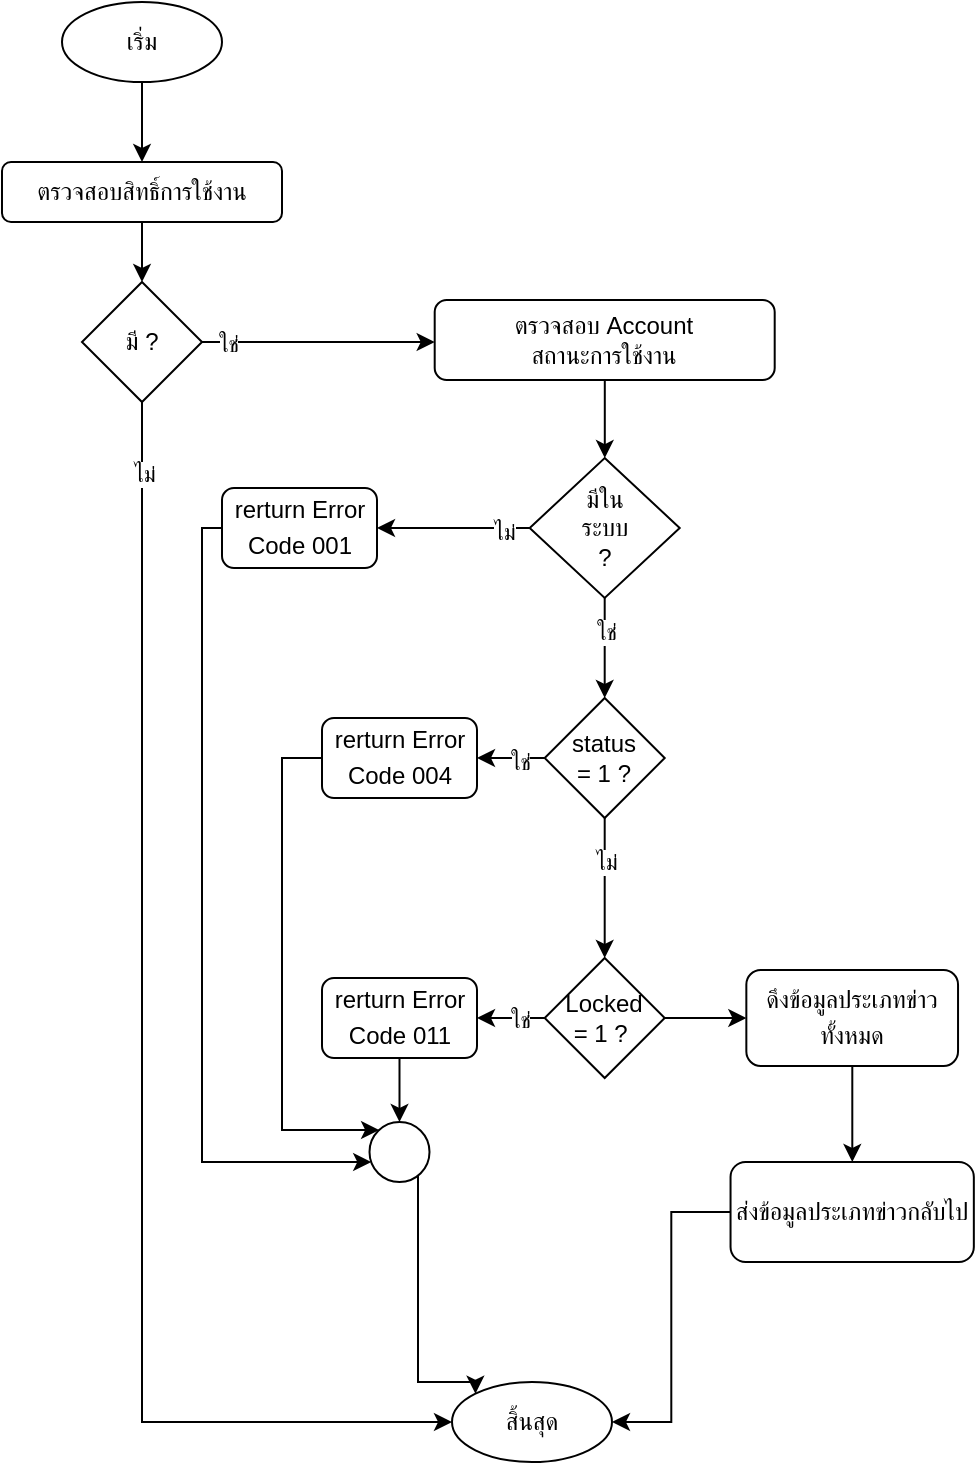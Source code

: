 <mxfile version="21.3.7" type="github" pages="4">
  <diagram name="หน้า-1" id="HK3qTd81JspzCiA33x33">
    <mxGraphModel dx="1235" dy="652" grid="1" gridSize="10" guides="1" tooltips="1" connect="1" arrows="1" fold="1" page="1" pageScale="1" pageWidth="827" pageHeight="1169" math="0" shadow="0">
      <root>
        <mxCell id="0" />
        <mxCell id="1" parent="0" />
        <mxCell id="QDRz-buxvq3PTGzKsVVb-1" value="เริ่ม" style="ellipse;whiteSpace=wrap;html=1;" vertex="1" parent="1">
          <mxGeometry x="212" y="130" width="80" height="40" as="geometry" />
        </mxCell>
        <mxCell id="QDRz-buxvq3PTGzKsVVb-2" value="ตรวจสอบสิทธิ์การใช้งาน" style="rounded=1;whiteSpace=wrap;html=1;" vertex="1" parent="1">
          <mxGeometry x="182" y="210" width="140" height="30" as="geometry" />
        </mxCell>
        <mxCell id="QDRz-buxvq3PTGzKsVVb-3" value="" style="edgeStyle=orthogonalEdgeStyle;rounded=0;orthogonalLoop=1;jettySize=auto;html=1;" edge="1" parent="1" source="QDRz-buxvq3PTGzKsVVb-1" target="QDRz-buxvq3PTGzKsVVb-2">
          <mxGeometry relative="1" as="geometry" />
        </mxCell>
        <mxCell id="QDRz-buxvq3PTGzKsVVb-4" value="มี ?" style="rhombus;whiteSpace=wrap;html=1;" vertex="1" parent="1">
          <mxGeometry x="222" y="270" width="60" height="60" as="geometry" />
        </mxCell>
        <mxCell id="QDRz-buxvq3PTGzKsVVb-5" value="" style="edgeStyle=orthogonalEdgeStyle;rounded=0;orthogonalLoop=1;jettySize=auto;html=1;" edge="1" parent="1" source="QDRz-buxvq3PTGzKsVVb-2" target="QDRz-buxvq3PTGzKsVVb-4">
          <mxGeometry relative="1" as="geometry" />
        </mxCell>
        <mxCell id="QDRz-buxvq3PTGzKsVVb-6" value="สิ้นสุด" style="ellipse;whiteSpace=wrap;html=1;" vertex="1" parent="1">
          <mxGeometry x="407" y="820" width="80" height="40" as="geometry" />
        </mxCell>
        <mxCell id="QDRz-buxvq3PTGzKsVVb-7" style="edgeStyle=orthogonalEdgeStyle;rounded=0;orthogonalLoop=1;jettySize=auto;html=1;entryX=0;entryY=0.5;entryDx=0;entryDy=0;" edge="1" parent="1" source="QDRz-buxvq3PTGzKsVVb-4" target="QDRz-buxvq3PTGzKsVVb-6">
          <mxGeometry relative="1" as="geometry">
            <Array as="points">
              <mxPoint x="252" y="840" />
            </Array>
          </mxGeometry>
        </mxCell>
        <mxCell id="QDRz-buxvq3PTGzKsVVb-8" value="ไม่" style="edgeLabel;html=1;align=center;verticalAlign=middle;resizable=0;points=[];" vertex="1" connectable="0" parent="QDRz-buxvq3PTGzKsVVb-7">
          <mxGeometry x="-0.892" y="1" relative="1" as="geometry">
            <mxPoint as="offset" />
          </mxGeometry>
        </mxCell>
        <mxCell id="QDRz-buxvq3PTGzKsVVb-9" value="ตรวจสอบ Account &lt;br&gt;สถานะการใช้งาน" style="rounded=1;whiteSpace=wrap;html=1;" vertex="1" parent="1">
          <mxGeometry x="398.35" y="279" width="170" height="40" as="geometry" />
        </mxCell>
        <mxCell id="QDRz-buxvq3PTGzKsVVb-10" value="" style="edgeStyle=orthogonalEdgeStyle;rounded=0;orthogonalLoop=1;jettySize=auto;html=1;" edge="1" parent="1" source="QDRz-buxvq3PTGzKsVVb-4" target="QDRz-buxvq3PTGzKsVVb-9">
          <mxGeometry relative="1" as="geometry">
            <Array as="points">
              <mxPoint x="362" y="300" />
              <mxPoint x="362" y="300" />
            </Array>
          </mxGeometry>
        </mxCell>
        <mxCell id="QDRz-buxvq3PTGzKsVVb-11" value="ใช่" style="edgeLabel;html=1;align=center;verticalAlign=middle;resizable=0;points=[];" vertex="1" connectable="0" parent="QDRz-buxvq3PTGzKsVVb-10">
          <mxGeometry x="-0.78" y="-1" relative="1" as="geometry">
            <mxPoint as="offset" />
          </mxGeometry>
        </mxCell>
        <mxCell id="QDRz-buxvq3PTGzKsVVb-12" value="มีใน&lt;br&gt;ระบบ &lt;br&gt;?" style="rhombus;whiteSpace=wrap;html=1;" vertex="1" parent="1">
          <mxGeometry x="445.85" y="358" width="75" height="70" as="geometry" />
        </mxCell>
        <mxCell id="QDRz-buxvq3PTGzKsVVb-13" value="" style="edgeStyle=orthogonalEdgeStyle;rounded=0;orthogonalLoop=1;jettySize=auto;html=1;" edge="1" parent="1" source="QDRz-buxvq3PTGzKsVVb-9" target="QDRz-buxvq3PTGzKsVVb-12">
          <mxGeometry relative="1" as="geometry" />
        </mxCell>
        <mxCell id="QDRz-buxvq3PTGzKsVVb-14" value="status&lt;br style=&quot;border-color: var(--border-color);&quot;&gt;= 1 ?" style="rhombus;whiteSpace=wrap;html=1;" vertex="1" parent="1">
          <mxGeometry x="453.35" y="478" width="60" height="60" as="geometry" />
        </mxCell>
        <mxCell id="QDRz-buxvq3PTGzKsVVb-15" value="" style="edgeStyle=orthogonalEdgeStyle;rounded=0;orthogonalLoop=1;jettySize=auto;html=1;" edge="1" parent="1" source="QDRz-buxvq3PTGzKsVVb-12" target="QDRz-buxvq3PTGzKsVVb-14">
          <mxGeometry relative="1" as="geometry" />
        </mxCell>
        <mxCell id="QDRz-buxvq3PTGzKsVVb-16" value="ใช่" style="edgeLabel;html=1;align=center;verticalAlign=middle;resizable=0;points=[];" vertex="1" connectable="0" parent="QDRz-buxvq3PTGzKsVVb-15">
          <mxGeometry x="-0.325" y="2" relative="1" as="geometry">
            <mxPoint x="-2" as="offset" />
          </mxGeometry>
        </mxCell>
        <mxCell id="QDRz-buxvq3PTGzKsVVb-17" value="Locked&lt;br style=&quot;border-color: var(--border-color);&quot;&gt;= 1 ?&amp;nbsp;" style="rhombus;whiteSpace=wrap;html=1;" vertex="1" parent="1">
          <mxGeometry x="453.35" y="608" width="60" height="60" as="geometry" />
        </mxCell>
        <mxCell id="QDRz-buxvq3PTGzKsVVb-18" value="" style="edgeStyle=orthogonalEdgeStyle;rounded=0;orthogonalLoop=1;jettySize=auto;html=1;" edge="1" parent="1" source="QDRz-buxvq3PTGzKsVVb-14" target="QDRz-buxvq3PTGzKsVVb-17">
          <mxGeometry relative="1" as="geometry" />
        </mxCell>
        <mxCell id="QDRz-buxvq3PTGzKsVVb-19" value="ไม่" style="edgeLabel;html=1;align=center;verticalAlign=middle;resizable=0;points=[];" vertex="1" connectable="0" parent="QDRz-buxvq3PTGzKsVVb-18">
          <mxGeometry x="-0.374" relative="1" as="geometry">
            <mxPoint as="offset" />
          </mxGeometry>
        </mxCell>
        <mxCell id="QDRz-buxvq3PTGzKsVVb-20" style="edgeStyle=orthogonalEdgeStyle;rounded=0;orthogonalLoop=1;jettySize=auto;html=1;entryX=0;entryY=0;entryDx=0;entryDy=0;" edge="1" parent="1" source="QDRz-buxvq3PTGzKsVVb-21" target="QDRz-buxvq3PTGzKsVVb-6">
          <mxGeometry relative="1" as="geometry">
            <Array as="points">
              <mxPoint x="390" y="820" />
              <mxPoint x="419" y="820" />
            </Array>
          </mxGeometry>
        </mxCell>
        <mxCell id="QDRz-buxvq3PTGzKsVVb-21" value="" style="ellipse;whiteSpace=wrap;html=1;aspect=fixed;" vertex="1" parent="1">
          <mxGeometry x="365.75" y="690" width="30" height="30" as="geometry" />
        </mxCell>
        <mxCell id="QDRz-buxvq3PTGzKsVVb-22" style="edgeStyle=orthogonalEdgeStyle;rounded=0;orthogonalLoop=1;jettySize=auto;html=1;" edge="1" parent="1" source="QDRz-buxvq3PTGzKsVVb-23" target="QDRz-buxvq3PTGzKsVVb-21">
          <mxGeometry relative="1" as="geometry">
            <Array as="points">
              <mxPoint x="282" y="393" />
              <mxPoint x="282" y="710" />
            </Array>
          </mxGeometry>
        </mxCell>
        <mxCell id="QDRz-buxvq3PTGzKsVVb-23" value="rerturn Error Code&amp;nbsp;001&lt;span style=&quot;font-size: medium; text-align: start;&quot;&gt;&lt;/span&gt;" style="rounded=1;whiteSpace=wrap;html=1;" vertex="1" parent="1">
          <mxGeometry x="292" y="373" width="77.5" height="40" as="geometry" />
        </mxCell>
        <mxCell id="QDRz-buxvq3PTGzKsVVb-24" style="edgeStyle=orthogonalEdgeStyle;rounded=0;orthogonalLoop=1;jettySize=auto;html=1;" edge="1" parent="1" source="QDRz-buxvq3PTGzKsVVb-12" target="QDRz-buxvq3PTGzKsVVb-23">
          <mxGeometry relative="1" as="geometry">
            <mxPoint x="382.1" y="498" as="targetPoint" />
          </mxGeometry>
        </mxCell>
        <mxCell id="QDRz-buxvq3PTGzKsVVb-25" value="ไม่" style="edgeLabel;html=1;align=center;verticalAlign=middle;resizable=0;points=[];" vertex="1" connectable="0" parent="QDRz-buxvq3PTGzKsVVb-24">
          <mxGeometry x="-0.657" y="2" relative="1" as="geometry">
            <mxPoint as="offset" />
          </mxGeometry>
        </mxCell>
        <mxCell id="QDRz-buxvq3PTGzKsVVb-26" style="edgeStyle=orthogonalEdgeStyle;rounded=0;orthogonalLoop=1;jettySize=auto;html=1;entryX=0.5;entryY=0;entryDx=0;entryDy=0;" edge="1" parent="1" source="QDRz-buxvq3PTGzKsVVb-27" target="QDRz-buxvq3PTGzKsVVb-21">
          <mxGeometry relative="1" as="geometry" />
        </mxCell>
        <mxCell id="QDRz-buxvq3PTGzKsVVb-27" value="rerturn Error Code&amp;nbsp;011&lt;span style=&quot;font-size: medium; text-align: start;&quot;&gt;&lt;/span&gt;" style="rounded=1;whiteSpace=wrap;html=1;" vertex="1" parent="1">
          <mxGeometry x="342" y="618" width="77.5" height="40" as="geometry" />
        </mxCell>
        <mxCell id="QDRz-buxvq3PTGzKsVVb-28" value="" style="edgeStyle=orthogonalEdgeStyle;rounded=0;orthogonalLoop=1;jettySize=auto;html=1;" edge="1" parent="1" source="QDRz-buxvq3PTGzKsVVb-17" target="QDRz-buxvq3PTGzKsVVb-27">
          <mxGeometry relative="1" as="geometry" />
        </mxCell>
        <mxCell id="QDRz-buxvq3PTGzKsVVb-29" value="ใช่" style="edgeLabel;html=1;align=center;verticalAlign=middle;resizable=0;points=[];" vertex="1" connectable="0" parent="QDRz-buxvq3PTGzKsVVb-28">
          <mxGeometry x="-0.461" y="1" relative="1" as="geometry">
            <mxPoint as="offset" />
          </mxGeometry>
        </mxCell>
        <mxCell id="QDRz-buxvq3PTGzKsVVb-30" style="edgeStyle=orthogonalEdgeStyle;rounded=0;orthogonalLoop=1;jettySize=auto;html=1;" edge="1" parent="1" source="QDRz-buxvq3PTGzKsVVb-31" target="QDRz-buxvq3PTGzKsVVb-21">
          <mxGeometry relative="1" as="geometry">
            <mxPoint x="382" y="700" as="targetPoint" />
            <Array as="points">
              <mxPoint x="322" y="508" />
              <mxPoint x="322" y="694" />
            </Array>
          </mxGeometry>
        </mxCell>
        <mxCell id="QDRz-buxvq3PTGzKsVVb-31" value="rerturn Error Code&amp;nbsp;004&lt;span style=&quot;font-size: medium; text-align: start;&quot;&gt;&lt;/span&gt;" style="rounded=1;whiteSpace=wrap;html=1;" vertex="1" parent="1">
          <mxGeometry x="342" y="488" width="77.5" height="40" as="geometry" />
        </mxCell>
        <mxCell id="QDRz-buxvq3PTGzKsVVb-32" value="" style="edgeStyle=orthogonalEdgeStyle;rounded=0;orthogonalLoop=1;jettySize=auto;html=1;" edge="1" parent="1" source="QDRz-buxvq3PTGzKsVVb-14" target="QDRz-buxvq3PTGzKsVVb-31">
          <mxGeometry relative="1" as="geometry" />
        </mxCell>
        <mxCell id="QDRz-buxvq3PTGzKsVVb-33" value="ใช่" style="edgeLabel;html=1;align=center;verticalAlign=middle;resizable=0;points=[];" vertex="1" connectable="0" parent="QDRz-buxvq3PTGzKsVVb-32">
          <mxGeometry x="-0.461" y="2" relative="1" as="geometry">
            <mxPoint as="offset" />
          </mxGeometry>
        </mxCell>
        <mxCell id="QDRz-buxvq3PTGzKsVVb-34" value="ดึงข้อมูลประเภทข่าวทั้งหมด&lt;span style=&quot;font-size: medium; text-align: start;&quot;&gt;&lt;/span&gt;" style="rounded=1;whiteSpace=wrap;html=1;" vertex="1" parent="1">
          <mxGeometry x="554.17" y="614" width="105.85" height="48" as="geometry" />
        </mxCell>
        <mxCell id="QDRz-buxvq3PTGzKsVVb-35" value="" style="edgeStyle=orthogonalEdgeStyle;rounded=0;orthogonalLoop=1;jettySize=auto;html=1;" edge="1" parent="1" source="QDRz-buxvq3PTGzKsVVb-17" target="QDRz-buxvq3PTGzKsVVb-34">
          <mxGeometry relative="1" as="geometry" />
        </mxCell>
        <mxCell id="QDRz-buxvq3PTGzKsVVb-36" style="edgeStyle=orthogonalEdgeStyle;rounded=0;orthogonalLoop=1;jettySize=auto;html=1;entryX=1;entryY=0.5;entryDx=0;entryDy=0;" edge="1" parent="1" source="QDRz-buxvq3PTGzKsVVb-37" target="QDRz-buxvq3PTGzKsVVb-6">
          <mxGeometry relative="1" as="geometry" />
        </mxCell>
        <mxCell id="QDRz-buxvq3PTGzKsVVb-37" value="ส่งข้อมูลประเภทข่าวกลับไป" style="rounded=1;whiteSpace=wrap;html=1;" vertex="1" parent="1">
          <mxGeometry x="546.27" y="710" width="121.65" height="50" as="geometry" />
        </mxCell>
        <mxCell id="QDRz-buxvq3PTGzKsVVb-38" value="" style="edgeStyle=orthogonalEdgeStyle;rounded=0;orthogonalLoop=1;jettySize=auto;html=1;" edge="1" parent="1" source="QDRz-buxvq3PTGzKsVVb-34" target="QDRz-buxvq3PTGzKsVVb-37">
          <mxGeometry relative="1" as="geometry" />
        </mxCell>
      </root>
    </mxGraphModel>
  </diagram>
  <diagram id="WN_xQIWZ87nZkoXE1Rf0" name="หน้า-2">
    <mxGraphModel dx="1367" dy="722" grid="1" gridSize="10" guides="1" tooltips="1" connect="1" arrows="1" fold="1" page="1" pageScale="1" pageWidth="827" pageHeight="1169" math="0" shadow="0">
      <root>
        <mxCell id="0" />
        <mxCell id="1" parent="0" />
        <mxCell id="gMIFv6cXpZfeI4I04Uss-1" value="" style="group" vertex="1" connectable="0" parent="1">
          <mxGeometry x="60" y="110" width="707.5" height="730" as="geometry" />
        </mxCell>
        <mxCell id="gMIFv6cXpZfeI4I04Uss-2" value="เริ่ม" style="ellipse;whiteSpace=wrap;html=1;" vertex="1" parent="gMIFv6cXpZfeI4I04Uss-1">
          <mxGeometry x="30" width="80" height="40" as="geometry" />
        </mxCell>
        <mxCell id="gMIFv6cXpZfeI4I04Uss-3" value="ตรวจสอบสิทธิ์การใช้งาน" style="rounded=1;whiteSpace=wrap;html=1;" vertex="1" parent="gMIFv6cXpZfeI4I04Uss-1">
          <mxGeometry y="80" width="140" height="30" as="geometry" />
        </mxCell>
        <mxCell id="gMIFv6cXpZfeI4I04Uss-4" value="" style="edgeStyle=orthogonalEdgeStyle;rounded=0;orthogonalLoop=1;jettySize=auto;html=1;" edge="1" parent="gMIFv6cXpZfeI4I04Uss-1" source="gMIFv6cXpZfeI4I04Uss-2" target="gMIFv6cXpZfeI4I04Uss-3">
          <mxGeometry relative="1" as="geometry" />
        </mxCell>
        <mxCell id="gMIFv6cXpZfeI4I04Uss-5" value="มี ?" style="rhombus;whiteSpace=wrap;html=1;" vertex="1" parent="gMIFv6cXpZfeI4I04Uss-1">
          <mxGeometry x="40" y="140" width="60" height="60" as="geometry" />
        </mxCell>
        <mxCell id="gMIFv6cXpZfeI4I04Uss-6" value="" style="edgeStyle=orthogonalEdgeStyle;rounded=0;orthogonalLoop=1;jettySize=auto;html=1;" edge="1" parent="gMIFv6cXpZfeI4I04Uss-1" source="gMIFv6cXpZfeI4I04Uss-3" target="gMIFv6cXpZfeI4I04Uss-5">
          <mxGeometry relative="1" as="geometry" />
        </mxCell>
        <mxCell id="gMIFv6cXpZfeI4I04Uss-7" value="สิ้นสุด" style="ellipse;whiteSpace=wrap;html=1;" vertex="1" parent="gMIFv6cXpZfeI4I04Uss-1">
          <mxGeometry x="225" y="690" width="80" height="40" as="geometry" />
        </mxCell>
        <mxCell id="gMIFv6cXpZfeI4I04Uss-8" style="edgeStyle=orthogonalEdgeStyle;rounded=0;orthogonalLoop=1;jettySize=auto;html=1;entryX=0;entryY=0.5;entryDx=0;entryDy=0;" edge="1" parent="gMIFv6cXpZfeI4I04Uss-1" source="gMIFv6cXpZfeI4I04Uss-5" target="gMIFv6cXpZfeI4I04Uss-7">
          <mxGeometry relative="1" as="geometry">
            <Array as="points">
              <mxPoint x="70" y="710" />
            </Array>
          </mxGeometry>
        </mxCell>
        <mxCell id="gMIFv6cXpZfeI4I04Uss-9" value="ไม่" style="edgeLabel;html=1;align=center;verticalAlign=middle;resizable=0;points=[];" vertex="1" connectable="0" parent="gMIFv6cXpZfeI4I04Uss-8">
          <mxGeometry x="-0.892" y="1" relative="1" as="geometry">
            <mxPoint as="offset" />
          </mxGeometry>
        </mxCell>
        <mxCell id="gMIFv6cXpZfeI4I04Uss-10" value="ตรวจสอบ Account &lt;br&gt;สถานะการใช้งาน" style="rounded=1;whiteSpace=wrap;html=1;" vertex="1" parent="gMIFv6cXpZfeI4I04Uss-1">
          <mxGeometry x="216.35" y="149" width="170" height="40" as="geometry" />
        </mxCell>
        <mxCell id="gMIFv6cXpZfeI4I04Uss-11" value="" style="edgeStyle=orthogonalEdgeStyle;rounded=0;orthogonalLoop=1;jettySize=auto;html=1;" edge="1" parent="gMIFv6cXpZfeI4I04Uss-1" source="gMIFv6cXpZfeI4I04Uss-5" target="gMIFv6cXpZfeI4I04Uss-10">
          <mxGeometry relative="1" as="geometry">
            <Array as="points">
              <mxPoint x="180" y="170" />
              <mxPoint x="180" y="170" />
            </Array>
          </mxGeometry>
        </mxCell>
        <mxCell id="gMIFv6cXpZfeI4I04Uss-12" value="ใช่" style="edgeLabel;html=1;align=center;verticalAlign=middle;resizable=0;points=[];" vertex="1" connectable="0" parent="gMIFv6cXpZfeI4I04Uss-11">
          <mxGeometry x="-0.78" y="-1" relative="1" as="geometry">
            <mxPoint as="offset" />
          </mxGeometry>
        </mxCell>
        <mxCell id="gMIFv6cXpZfeI4I04Uss-13" value="มีใน&lt;br&gt;ระบบ &lt;br&gt;?" style="rhombus;whiteSpace=wrap;html=1;" vertex="1" parent="gMIFv6cXpZfeI4I04Uss-1">
          <mxGeometry x="263.85" y="228" width="75" height="70" as="geometry" />
        </mxCell>
        <mxCell id="gMIFv6cXpZfeI4I04Uss-14" value="" style="edgeStyle=orthogonalEdgeStyle;rounded=0;orthogonalLoop=1;jettySize=auto;html=1;" edge="1" parent="gMIFv6cXpZfeI4I04Uss-1" source="gMIFv6cXpZfeI4I04Uss-10" target="gMIFv6cXpZfeI4I04Uss-13">
          <mxGeometry relative="1" as="geometry" />
        </mxCell>
        <mxCell id="gMIFv6cXpZfeI4I04Uss-15" value="status&lt;br style=&quot;border-color: var(--border-color);&quot;&gt;= 1 ?" style="rhombus;whiteSpace=wrap;html=1;" vertex="1" parent="gMIFv6cXpZfeI4I04Uss-1">
          <mxGeometry x="271.35" y="348" width="60" height="60" as="geometry" />
        </mxCell>
        <mxCell id="gMIFv6cXpZfeI4I04Uss-16" value="" style="edgeStyle=orthogonalEdgeStyle;rounded=0;orthogonalLoop=1;jettySize=auto;html=1;" edge="1" parent="gMIFv6cXpZfeI4I04Uss-1" source="gMIFv6cXpZfeI4I04Uss-13" target="gMIFv6cXpZfeI4I04Uss-15">
          <mxGeometry relative="1" as="geometry" />
        </mxCell>
        <mxCell id="gMIFv6cXpZfeI4I04Uss-17" value="ใช่" style="edgeLabel;html=1;align=center;verticalAlign=middle;resizable=0;points=[];" vertex="1" connectable="0" parent="gMIFv6cXpZfeI4I04Uss-16">
          <mxGeometry x="-0.325" y="2" relative="1" as="geometry">
            <mxPoint x="-2" as="offset" />
          </mxGeometry>
        </mxCell>
        <mxCell id="gMIFv6cXpZfeI4I04Uss-18" value="Locked&lt;br style=&quot;border-color: var(--border-color);&quot;&gt;= 1 ?&amp;nbsp;" style="rhombus;whiteSpace=wrap;html=1;" vertex="1" parent="gMIFv6cXpZfeI4I04Uss-1">
          <mxGeometry x="271.35" y="478" width="60" height="60" as="geometry" />
        </mxCell>
        <mxCell id="gMIFv6cXpZfeI4I04Uss-19" value="" style="edgeStyle=orthogonalEdgeStyle;rounded=0;orthogonalLoop=1;jettySize=auto;html=1;" edge="1" parent="gMIFv6cXpZfeI4I04Uss-1" source="gMIFv6cXpZfeI4I04Uss-15" target="gMIFv6cXpZfeI4I04Uss-18">
          <mxGeometry relative="1" as="geometry" />
        </mxCell>
        <mxCell id="gMIFv6cXpZfeI4I04Uss-20" value="ไม่" style="edgeLabel;html=1;align=center;verticalAlign=middle;resizable=0;points=[];" vertex="1" connectable="0" parent="gMIFv6cXpZfeI4I04Uss-19">
          <mxGeometry x="-0.374" relative="1" as="geometry">
            <mxPoint as="offset" />
          </mxGeometry>
        </mxCell>
        <mxCell id="gMIFv6cXpZfeI4I04Uss-21" style="edgeStyle=orthogonalEdgeStyle;rounded=0;orthogonalLoop=1;jettySize=auto;html=1;entryX=0;entryY=0;entryDx=0;entryDy=0;" edge="1" parent="gMIFv6cXpZfeI4I04Uss-1" source="gMIFv6cXpZfeI4I04Uss-22" target="gMIFv6cXpZfeI4I04Uss-7">
          <mxGeometry relative="1" as="geometry">
            <Array as="points">
              <mxPoint x="208" y="690" />
              <mxPoint x="237" y="690" />
            </Array>
          </mxGeometry>
        </mxCell>
        <mxCell id="gMIFv6cXpZfeI4I04Uss-22" value="" style="ellipse;whiteSpace=wrap;html=1;aspect=fixed;" vertex="1" parent="gMIFv6cXpZfeI4I04Uss-1">
          <mxGeometry x="183.75" y="560" width="30" height="30" as="geometry" />
        </mxCell>
        <mxCell id="gMIFv6cXpZfeI4I04Uss-23" style="edgeStyle=orthogonalEdgeStyle;rounded=0;orthogonalLoop=1;jettySize=auto;html=1;" edge="1" parent="gMIFv6cXpZfeI4I04Uss-1" source="gMIFv6cXpZfeI4I04Uss-24" target="gMIFv6cXpZfeI4I04Uss-22">
          <mxGeometry relative="1" as="geometry">
            <Array as="points">
              <mxPoint x="100" y="263" />
              <mxPoint x="100" y="580" />
            </Array>
          </mxGeometry>
        </mxCell>
        <mxCell id="gMIFv6cXpZfeI4I04Uss-24" value="rerturn Error Code&amp;nbsp;001&lt;span style=&quot;font-size: medium; text-align: start;&quot;&gt;&lt;/span&gt;" style="rounded=1;whiteSpace=wrap;html=1;" vertex="1" parent="gMIFv6cXpZfeI4I04Uss-1">
          <mxGeometry x="110" y="243" width="77.5" height="40" as="geometry" />
        </mxCell>
        <mxCell id="gMIFv6cXpZfeI4I04Uss-25" style="edgeStyle=orthogonalEdgeStyle;rounded=0;orthogonalLoop=1;jettySize=auto;html=1;" edge="1" parent="gMIFv6cXpZfeI4I04Uss-1" source="gMIFv6cXpZfeI4I04Uss-13" target="gMIFv6cXpZfeI4I04Uss-24">
          <mxGeometry relative="1" as="geometry">
            <mxPoint x="200.1" y="368" as="targetPoint" />
          </mxGeometry>
        </mxCell>
        <mxCell id="gMIFv6cXpZfeI4I04Uss-26" value="ไม่" style="edgeLabel;html=1;align=center;verticalAlign=middle;resizable=0;points=[];" vertex="1" connectable="0" parent="gMIFv6cXpZfeI4I04Uss-25">
          <mxGeometry x="-0.657" y="2" relative="1" as="geometry">
            <mxPoint as="offset" />
          </mxGeometry>
        </mxCell>
        <mxCell id="gMIFv6cXpZfeI4I04Uss-27" style="edgeStyle=orthogonalEdgeStyle;rounded=0;orthogonalLoop=1;jettySize=auto;html=1;entryX=0.5;entryY=0;entryDx=0;entryDy=0;" edge="1" parent="gMIFv6cXpZfeI4I04Uss-1" source="gMIFv6cXpZfeI4I04Uss-28" target="gMIFv6cXpZfeI4I04Uss-22">
          <mxGeometry relative="1" as="geometry" />
        </mxCell>
        <mxCell id="gMIFv6cXpZfeI4I04Uss-28" value="rerturn Error Code&amp;nbsp;011&lt;span style=&quot;font-size: medium; text-align: start;&quot;&gt;&lt;/span&gt;" style="rounded=1;whiteSpace=wrap;html=1;" vertex="1" parent="gMIFv6cXpZfeI4I04Uss-1">
          <mxGeometry x="160" y="488" width="77.5" height="40" as="geometry" />
        </mxCell>
        <mxCell id="gMIFv6cXpZfeI4I04Uss-29" value="" style="edgeStyle=orthogonalEdgeStyle;rounded=0;orthogonalLoop=1;jettySize=auto;html=1;" edge="1" parent="gMIFv6cXpZfeI4I04Uss-1" source="gMIFv6cXpZfeI4I04Uss-18" target="gMIFv6cXpZfeI4I04Uss-28">
          <mxGeometry relative="1" as="geometry" />
        </mxCell>
        <mxCell id="gMIFv6cXpZfeI4I04Uss-30" value="ใช่" style="edgeLabel;html=1;align=center;verticalAlign=middle;resizable=0;points=[];" vertex="1" connectable="0" parent="gMIFv6cXpZfeI4I04Uss-29">
          <mxGeometry x="-0.461" y="1" relative="1" as="geometry">
            <mxPoint as="offset" />
          </mxGeometry>
        </mxCell>
        <mxCell id="gMIFv6cXpZfeI4I04Uss-31" style="edgeStyle=orthogonalEdgeStyle;rounded=0;orthogonalLoop=1;jettySize=auto;html=1;" edge="1" parent="gMIFv6cXpZfeI4I04Uss-1" source="gMIFv6cXpZfeI4I04Uss-32" target="gMIFv6cXpZfeI4I04Uss-22">
          <mxGeometry relative="1" as="geometry">
            <mxPoint x="200" y="570" as="targetPoint" />
            <Array as="points">
              <mxPoint x="140" y="378" />
              <mxPoint x="140" y="564" />
            </Array>
          </mxGeometry>
        </mxCell>
        <mxCell id="gMIFv6cXpZfeI4I04Uss-32" value="rerturn Error Code&amp;nbsp;004&lt;span style=&quot;font-size: medium; text-align: start;&quot;&gt;&lt;/span&gt;" style="rounded=1;whiteSpace=wrap;html=1;" vertex="1" parent="gMIFv6cXpZfeI4I04Uss-1">
          <mxGeometry x="160" y="358" width="77.5" height="40" as="geometry" />
        </mxCell>
        <mxCell id="gMIFv6cXpZfeI4I04Uss-33" value="" style="edgeStyle=orthogonalEdgeStyle;rounded=0;orthogonalLoop=1;jettySize=auto;html=1;" edge="1" parent="gMIFv6cXpZfeI4I04Uss-1" source="gMIFv6cXpZfeI4I04Uss-15" target="gMIFv6cXpZfeI4I04Uss-32">
          <mxGeometry relative="1" as="geometry" />
        </mxCell>
        <mxCell id="gMIFv6cXpZfeI4I04Uss-34" value="ใช่" style="edgeLabel;html=1;align=center;verticalAlign=middle;resizable=0;points=[];" vertex="1" connectable="0" parent="gMIFv6cXpZfeI4I04Uss-33">
          <mxGeometry x="-0.461" y="2" relative="1" as="geometry">
            <mxPoint as="offset" />
          </mxGeometry>
        </mxCell>
        <mxCell id="gMIFv6cXpZfeI4I04Uss-35" value="ดึงข้อมูลประเภทข่าวด้วย&lt;br&gt;รหัสอ้างอิงที่ได้รับ&lt;span style=&quot;font-size: medium; text-align: start;&quot;&gt;&lt;/span&gt;" style="rounded=1;whiteSpace=wrap;html=1;" vertex="1" parent="gMIFv6cXpZfeI4I04Uss-1">
          <mxGeometry x="363" y="477" width="123.65" height="62" as="geometry" />
        </mxCell>
        <mxCell id="gMIFv6cXpZfeI4I04Uss-36" value="" style="edgeStyle=orthogonalEdgeStyle;rounded=0;orthogonalLoop=1;jettySize=auto;html=1;" edge="1" parent="gMIFv6cXpZfeI4I04Uss-1" source="gMIFv6cXpZfeI4I04Uss-18" target="gMIFv6cXpZfeI4I04Uss-35">
          <mxGeometry relative="1" as="geometry" />
        </mxCell>
        <mxCell id="gMIFv6cXpZfeI4I04Uss-37" value="ส่งข้อมูลประเภทข่าวกลับไป" style="rounded=1;whiteSpace=wrap;html=1;" vertex="1" parent="gMIFv6cXpZfeI4I04Uss-1">
          <mxGeometry x="386.35" y="630" width="77.5" height="40" as="geometry" />
        </mxCell>
        <mxCell id="gMIFv6cXpZfeI4I04Uss-38" style="edgeStyle=orthogonalEdgeStyle;rounded=0;orthogonalLoop=1;jettySize=auto;html=1;entryX=1;entryY=0.5;entryDx=0;entryDy=0;" edge="1" parent="gMIFv6cXpZfeI4I04Uss-1" source="gMIFv6cXpZfeI4I04Uss-40" target="gMIFv6cXpZfeI4I04Uss-37">
          <mxGeometry relative="1" as="geometry">
            <Array as="points">
              <mxPoint x="560" y="650" />
            </Array>
          </mxGeometry>
        </mxCell>
        <mxCell id="gMIFv6cXpZfeI4I04Uss-39" value="ใช่" style="edgeLabel;html=1;align=center;verticalAlign=middle;resizable=0;points=[];" vertex="1" connectable="0" parent="gMIFv6cXpZfeI4I04Uss-38">
          <mxGeometry x="-0.797" y="2" relative="1" as="geometry">
            <mxPoint as="offset" />
          </mxGeometry>
        </mxCell>
        <mxCell id="gMIFv6cXpZfeI4I04Uss-40" value="มี ?" style="rhombus;whiteSpace=wrap;html=1;" vertex="1" parent="gMIFv6cXpZfeI4I04Uss-1">
          <mxGeometry x="530" y="545" width="60" height="60" as="geometry" />
        </mxCell>
        <mxCell id="gMIFv6cXpZfeI4I04Uss-41" value="" style="edgeStyle=orthogonalEdgeStyle;rounded=0;orthogonalLoop=1;jettySize=auto;html=1;" edge="1" parent="gMIFv6cXpZfeI4I04Uss-1" source="gMIFv6cXpZfeI4I04Uss-35" target="gMIFv6cXpZfeI4I04Uss-40">
          <mxGeometry relative="1" as="geometry" />
        </mxCell>
        <mxCell id="gMIFv6cXpZfeI4I04Uss-42" value="rerturn Error Code 37&lt;span style=&quot;font-size: medium; text-align: start;&quot;&gt;&lt;/span&gt;" style="rounded=1;whiteSpace=wrap;html=1;" vertex="1" parent="gMIFv6cXpZfeI4I04Uss-1">
          <mxGeometry x="630" y="555" width="77.5" height="40" as="geometry" />
        </mxCell>
        <mxCell id="gMIFv6cXpZfeI4I04Uss-43" value="" style="edgeStyle=orthogonalEdgeStyle;rounded=0;orthogonalLoop=1;jettySize=auto;html=1;" edge="1" parent="gMIFv6cXpZfeI4I04Uss-1" source="gMIFv6cXpZfeI4I04Uss-40" target="gMIFv6cXpZfeI4I04Uss-42">
          <mxGeometry relative="1" as="geometry" />
        </mxCell>
        <mxCell id="gMIFv6cXpZfeI4I04Uss-44" value="ไม่" style="edgeLabel;html=1;align=center;verticalAlign=middle;resizable=0;points=[];" vertex="1" connectable="0" parent="gMIFv6cXpZfeI4I04Uss-43">
          <mxGeometry x="-0.164" relative="1" as="geometry">
            <mxPoint as="offset" />
          </mxGeometry>
        </mxCell>
        <mxCell id="gMIFv6cXpZfeI4I04Uss-45" style="edgeStyle=orthogonalEdgeStyle;rounded=0;orthogonalLoop=1;jettySize=auto;html=1;" edge="1" parent="gMIFv6cXpZfeI4I04Uss-1" source="gMIFv6cXpZfeI4I04Uss-46" target="gMIFv6cXpZfeI4I04Uss-7">
          <mxGeometry relative="1" as="geometry" />
        </mxCell>
        <mxCell id="gMIFv6cXpZfeI4I04Uss-46" value="" style="ellipse;whiteSpace=wrap;html=1;aspect=fixed;" vertex="1" parent="gMIFv6cXpZfeI4I04Uss-1">
          <mxGeometry x="346" y="695" width="30" height="30" as="geometry" />
        </mxCell>
        <mxCell id="gMIFv6cXpZfeI4I04Uss-47" style="edgeStyle=orthogonalEdgeStyle;rounded=0;orthogonalLoop=1;jettySize=auto;html=1;" edge="1" parent="gMIFv6cXpZfeI4I04Uss-1" source="gMIFv6cXpZfeI4I04Uss-37" target="gMIFv6cXpZfeI4I04Uss-46">
          <mxGeometry relative="1" as="geometry" />
        </mxCell>
        <mxCell id="gMIFv6cXpZfeI4I04Uss-48" style="edgeStyle=orthogonalEdgeStyle;rounded=0;orthogonalLoop=1;jettySize=auto;html=1;entryX=1;entryY=0.5;entryDx=0;entryDy=0;" edge="1" parent="gMIFv6cXpZfeI4I04Uss-1" source="gMIFv6cXpZfeI4I04Uss-42" target="gMIFv6cXpZfeI4I04Uss-46">
          <mxGeometry relative="1" as="geometry">
            <mxPoint x="660" y="710" as="targetPoint" />
            <Array as="points">
              <mxPoint x="669" y="710" />
            </Array>
          </mxGeometry>
        </mxCell>
      </root>
    </mxGraphModel>
  </diagram>
  <diagram id="JT1T0hcpaenlfGCemnwU" name="หน้า-3">
    <mxGraphModel dx="736" dy="389" grid="1" gridSize="10" guides="1" tooltips="1" connect="1" arrows="1" fold="1" page="1" pageScale="1" pageWidth="827" pageHeight="1169" math="0" shadow="0">
      <root>
        <mxCell id="0" />
        <mxCell id="1" parent="0" />
        <mxCell id="AwtZo1Z6e3G5_2WAkFgO-91" value="เริ่ม" style="ellipse;whiteSpace=wrap;html=1;" vertex="1" parent="1">
          <mxGeometry x="75" y="130" width="80" height="40" as="geometry" />
        </mxCell>
        <mxCell id="AwtZo1Z6e3G5_2WAkFgO-92" value="ตรวจสอบสิทธิ์การใช้งาน" style="rounded=1;whiteSpace=wrap;html=1;" vertex="1" parent="1">
          <mxGeometry x="45" y="210" width="140" height="30" as="geometry" />
        </mxCell>
        <mxCell id="AwtZo1Z6e3G5_2WAkFgO-93" value="" style="edgeStyle=orthogonalEdgeStyle;rounded=0;orthogonalLoop=1;jettySize=auto;html=1;" edge="1" parent="1" source="AwtZo1Z6e3G5_2WAkFgO-91" target="AwtZo1Z6e3G5_2WAkFgO-92">
          <mxGeometry relative="1" as="geometry" />
        </mxCell>
        <mxCell id="AwtZo1Z6e3G5_2WAkFgO-94" value="มี ?" style="rhombus;whiteSpace=wrap;html=1;" vertex="1" parent="1">
          <mxGeometry x="85" y="270" width="60" height="60" as="geometry" />
        </mxCell>
        <mxCell id="AwtZo1Z6e3G5_2WAkFgO-95" value="" style="edgeStyle=orthogonalEdgeStyle;rounded=0;orthogonalLoop=1;jettySize=auto;html=1;" edge="1" parent="1" source="AwtZo1Z6e3G5_2WAkFgO-92" target="AwtZo1Z6e3G5_2WAkFgO-94">
          <mxGeometry relative="1" as="geometry" />
        </mxCell>
        <mxCell id="AwtZo1Z6e3G5_2WAkFgO-96" value="สิ้นสุด" style="ellipse;whiteSpace=wrap;html=1;" vertex="1" parent="1">
          <mxGeometry x="270" y="820" width="80" height="40" as="geometry" />
        </mxCell>
        <mxCell id="AwtZo1Z6e3G5_2WAkFgO-97" style="edgeStyle=orthogonalEdgeStyle;rounded=0;orthogonalLoop=1;jettySize=auto;html=1;entryX=0;entryY=0.5;entryDx=0;entryDy=0;" edge="1" parent="1" source="AwtZo1Z6e3G5_2WAkFgO-94" target="AwtZo1Z6e3G5_2WAkFgO-96">
          <mxGeometry relative="1" as="geometry">
            <Array as="points">
              <mxPoint x="115" y="840" />
            </Array>
          </mxGeometry>
        </mxCell>
        <mxCell id="AwtZo1Z6e3G5_2WAkFgO-98" value="ไม่" style="edgeLabel;html=1;align=center;verticalAlign=middle;resizable=0;points=[];" vertex="1" connectable="0" parent="AwtZo1Z6e3G5_2WAkFgO-97">
          <mxGeometry x="-0.892" y="1" relative="1" as="geometry">
            <mxPoint as="offset" />
          </mxGeometry>
        </mxCell>
        <mxCell id="AwtZo1Z6e3G5_2WAkFgO-99" value="ตรวจสอบ Account &lt;br&gt;สถานะการใช้งาน" style="rounded=1;whiteSpace=wrap;html=1;" vertex="1" parent="1">
          <mxGeometry x="321" y="280" width="170" height="40" as="geometry" />
        </mxCell>
        <mxCell id="AwtZo1Z6e3G5_2WAkFgO-100" value="" style="edgeStyle=orthogonalEdgeStyle;rounded=0;orthogonalLoop=1;jettySize=auto;html=1;" edge="1" parent="1" source="AwtZo1Z6e3G5_2WAkFgO-94" target="AwtZo1Z6e3G5_2WAkFgO-99">
          <mxGeometry relative="1" as="geometry">
            <Array as="points">
              <mxPoint x="225" y="300" />
              <mxPoint x="225" y="300" />
            </Array>
          </mxGeometry>
        </mxCell>
        <mxCell id="AwtZo1Z6e3G5_2WAkFgO-101" value="ใช่" style="edgeLabel;html=1;align=center;verticalAlign=middle;resizable=0;points=[];" vertex="1" connectable="0" parent="AwtZo1Z6e3G5_2WAkFgO-100">
          <mxGeometry x="-0.78" y="-1" relative="1" as="geometry">
            <mxPoint as="offset" />
          </mxGeometry>
        </mxCell>
        <mxCell id="AwtZo1Z6e3G5_2WAkFgO-102" value="" style="edgeStyle=orthogonalEdgeStyle;rounded=0;orthogonalLoop=1;jettySize=auto;html=1;" edge="1" parent="1" source="AwtZo1Z6e3G5_2WAkFgO-99" target="AwtZo1Z6e3G5_2WAkFgO-109">
          <mxGeometry relative="1" as="geometry" />
        </mxCell>
        <mxCell id="AwtZo1Z6e3G5_2WAkFgO-103" style="edgeStyle=orthogonalEdgeStyle;rounded=0;orthogonalLoop=1;jettySize=auto;html=1;entryX=0;entryY=0;entryDx=0;entryDy=0;" edge="1" parent="1" target="AwtZo1Z6e3G5_2WAkFgO-96">
          <mxGeometry relative="1" as="geometry">
            <Array as="points">
              <mxPoint x="253" y="820" />
              <mxPoint x="282" y="820" />
            </Array>
            <mxPoint x="205" y="810" as="sourcePoint" />
          </mxGeometry>
        </mxCell>
        <mxCell id="AwtZo1Z6e3G5_2WAkFgO-104" value="" style="ellipse;whiteSpace=wrap;html=1;aspect=fixed;" vertex="1" parent="1">
          <mxGeometry x="182.5" y="790" width="30" height="30" as="geometry" />
        </mxCell>
        <mxCell id="AwtZo1Z6e3G5_2WAkFgO-105" style="edgeStyle=orthogonalEdgeStyle;rounded=0;orthogonalLoop=1;jettySize=auto;html=1;" edge="1" parent="1" source="AwtZo1Z6e3G5_2WAkFgO-106" target="AwtZo1Z6e3G5_2WAkFgO-96">
          <mxGeometry relative="1" as="geometry" />
        </mxCell>
        <mxCell id="AwtZo1Z6e3G5_2WAkFgO-106" value="" style="ellipse;whiteSpace=wrap;html=1;aspect=fixed;" vertex="1" parent="1">
          <mxGeometry x="391" y="825" width="30" height="30" as="geometry" />
        </mxCell>
        <mxCell id="AwtZo1Z6e3G5_2WAkFgO-107" style="edgeStyle=orthogonalEdgeStyle;rounded=0;orthogonalLoop=1;jettySize=auto;html=1;" edge="1" parent="1" source="AwtZo1Z6e3G5_2WAkFgO-140" target="AwtZo1Z6e3G5_2WAkFgO-106">
          <mxGeometry relative="1" as="geometry" />
        </mxCell>
        <mxCell id="AwtZo1Z6e3G5_2WAkFgO-108" style="edgeStyle=orthogonalEdgeStyle;rounded=0;orthogonalLoop=1;jettySize=auto;html=1;entryX=0;entryY=0.5;entryDx=0;entryDy=0;" edge="1" parent="1" source="AwtZo1Z6e3G5_2WAkFgO-128" target="AwtZo1Z6e3G5_2WAkFgO-104">
          <mxGeometry relative="1" as="geometry">
            <mxPoint x="151.25" y="453" as="sourcePoint" />
            <Array as="points">
              <mxPoint x="135" y="453" />
              <mxPoint x="135" y="810" />
              <mxPoint x="183" y="810" />
            </Array>
          </mxGeometry>
        </mxCell>
        <mxCell id="AwtZo1Z6e3G5_2WAkFgO-109" value="มีใน&lt;br&gt;ระบบ &lt;br&gt;?" style="rhombus;whiteSpace=wrap;html=1;" vertex="1" parent="1">
          <mxGeometry x="368.95" y="358" width="75" height="70" as="geometry" />
        </mxCell>
        <mxCell id="AwtZo1Z6e3G5_2WAkFgO-110" value="status&lt;br style=&quot;border-color: var(--border-color);&quot;&gt;= 1 ?" style="rhombus;whiteSpace=wrap;html=1;" vertex="1" parent="1">
          <mxGeometry x="376.45" y="478" width="60" height="60" as="geometry" />
        </mxCell>
        <mxCell id="AwtZo1Z6e3G5_2WAkFgO-111" value="" style="edgeStyle=orthogonalEdgeStyle;rounded=0;orthogonalLoop=1;jettySize=auto;html=1;" edge="1" parent="1" source="AwtZo1Z6e3G5_2WAkFgO-109" target="AwtZo1Z6e3G5_2WAkFgO-110">
          <mxGeometry relative="1" as="geometry" />
        </mxCell>
        <mxCell id="AwtZo1Z6e3G5_2WAkFgO-112" value="ใช่" style="edgeLabel;html=1;align=center;verticalAlign=middle;resizable=0;points=[];" vertex="1" connectable="0" parent="AwtZo1Z6e3G5_2WAkFgO-111">
          <mxGeometry x="-0.325" y="2" relative="1" as="geometry">
            <mxPoint x="-2" as="offset" />
          </mxGeometry>
        </mxCell>
        <mxCell id="AwtZo1Z6e3G5_2WAkFgO-113" value="Locked&lt;br style=&quot;border-color: var(--border-color);&quot;&gt;= 1 ?&amp;nbsp;" style="rhombus;whiteSpace=wrap;html=1;" vertex="1" parent="1">
          <mxGeometry x="376.45" y="608" width="60" height="60" as="geometry" />
        </mxCell>
        <mxCell id="AwtZo1Z6e3G5_2WAkFgO-114" value="" style="edgeStyle=orthogonalEdgeStyle;rounded=0;orthogonalLoop=1;jettySize=auto;html=1;" edge="1" parent="1" source="AwtZo1Z6e3G5_2WAkFgO-110" target="AwtZo1Z6e3G5_2WAkFgO-113">
          <mxGeometry relative="1" as="geometry" />
        </mxCell>
        <mxCell id="AwtZo1Z6e3G5_2WAkFgO-115" value="ไม่" style="edgeLabel;html=1;align=center;verticalAlign=middle;resizable=0;points=[];" vertex="1" connectable="0" parent="AwtZo1Z6e3G5_2WAkFgO-114">
          <mxGeometry x="-0.374" relative="1" as="geometry">
            <mxPoint as="offset" />
          </mxGeometry>
        </mxCell>
        <mxCell id="AwtZo1Z6e3G5_2WAkFgO-116" style="edgeStyle=orthogonalEdgeStyle;rounded=0;orthogonalLoop=1;jettySize=auto;html=1;" edge="1" parent="1" source="AwtZo1Z6e3G5_2WAkFgO-109" target="AwtZo1Z6e3G5_2WAkFgO-120">
          <mxGeometry relative="1" as="geometry">
            <mxPoint x="302.6" y="393" as="targetPoint" />
          </mxGeometry>
        </mxCell>
        <mxCell id="AwtZo1Z6e3G5_2WAkFgO-117" value="ไม่" style="edgeLabel;html=1;align=center;verticalAlign=middle;resizable=0;points=[];" vertex="1" connectable="0" parent="AwtZo1Z6e3G5_2WAkFgO-116">
          <mxGeometry x="-0.657" y="2" relative="1" as="geometry">
            <mxPoint as="offset" />
          </mxGeometry>
        </mxCell>
        <mxCell id="AwtZo1Z6e3G5_2WAkFgO-118" style="edgeStyle=orthogonalEdgeStyle;rounded=0;orthogonalLoop=1;jettySize=auto;html=1;entryX=0.5;entryY=0;entryDx=0;entryDy=0;" edge="1" parent="1" source="AwtZo1Z6e3G5_2WAkFgO-119" target="AwtZo1Z6e3G5_2WAkFgO-104">
          <mxGeometry relative="1" as="geometry" />
        </mxCell>
        <mxCell id="AwtZo1Z6e3G5_2WAkFgO-119" value="rerturn Error Code&amp;nbsp;011&lt;span style=&quot;font-size: medium; text-align: start;&quot;&gt;&lt;/span&gt;" style="rounded=1;whiteSpace=wrap;html=1;" vertex="1" parent="1">
          <mxGeometry x="252.5" y="730" width="77.5" height="40" as="geometry" />
        </mxCell>
        <mxCell id="AwtZo1Z6e3G5_2WAkFgO-120" value="สร้างข้อมูล ActivityLog&lt;span style=&quot;font-size: medium; text-align: start;&quot;&gt;&lt;/span&gt;" style="rounded=1;whiteSpace=wrap;html=1;" vertex="1" parent="1">
          <mxGeometry x="252.5" y="373" width="77.5" height="40" as="geometry" />
        </mxCell>
        <mxCell id="AwtZo1Z6e3G5_2WAkFgO-121" style="edgeStyle=orthogonalEdgeStyle;rounded=0;orthogonalLoop=1;jettySize=auto;html=1;entryX=0;entryY=0;entryDx=0;entryDy=0;" edge="1" parent="1" source="AwtZo1Z6e3G5_2WAkFgO-122" target="AwtZo1Z6e3G5_2WAkFgO-104">
          <mxGeometry relative="1" as="geometry">
            <Array as="points">
              <mxPoint x="145" y="570" />
              <mxPoint x="145" y="794" />
              <mxPoint x="187" y="794" />
            </Array>
          </mxGeometry>
        </mxCell>
        <mxCell id="AwtZo1Z6e3G5_2WAkFgO-122" value="rerturn Error Code&amp;nbsp;004&lt;span style=&quot;font-size: medium; text-align: start;&quot;&gt;&lt;/span&gt;" style="rounded=1;whiteSpace=wrap;html=1;" vertex="1" parent="1">
          <mxGeometry x="151.25" y="550" width="77.5" height="40" as="geometry" />
        </mxCell>
        <mxCell id="AwtZo1Z6e3G5_2WAkFgO-123" value="สร้างข้อมูล ActivityLog&lt;span style=&quot;font-size: medium; text-align: start;&quot;&gt;&lt;/span&gt;" style="rounded=1;whiteSpace=wrap;html=1;" vertex="1" parent="1">
          <mxGeometry x="252.5" y="488" width="77.5" height="40" as="geometry" />
        </mxCell>
        <mxCell id="AwtZo1Z6e3G5_2WAkFgO-124" value="" style="edgeStyle=orthogonalEdgeStyle;rounded=0;orthogonalLoop=1;jettySize=auto;html=1;" edge="1" parent="1" source="AwtZo1Z6e3G5_2WAkFgO-110" target="AwtZo1Z6e3G5_2WAkFgO-123">
          <mxGeometry relative="1" as="geometry" />
        </mxCell>
        <mxCell id="AwtZo1Z6e3G5_2WAkFgO-125" value="ใช่" style="edgeLabel;html=1;align=center;verticalAlign=middle;resizable=0;points=[];" vertex="1" connectable="0" parent="AwtZo1Z6e3G5_2WAkFgO-124">
          <mxGeometry x="-0.173" relative="1" as="geometry">
            <mxPoint as="offset" />
          </mxGeometry>
        </mxCell>
        <mxCell id="AwtZo1Z6e3G5_2WAkFgO-126" value="บันทึกข้อมูล&lt;span style=&quot;font-size: medium; text-align: start;&quot;&gt;&lt;/span&gt;" style="rounded=1;whiteSpace=wrap;html=1;" vertex="1" parent="1">
          <mxGeometry x="155" y="373" width="77.5" height="40" as="geometry" />
        </mxCell>
        <mxCell id="AwtZo1Z6e3G5_2WAkFgO-127" value="" style="edgeStyle=orthogonalEdgeStyle;rounded=0;orthogonalLoop=1;jettySize=auto;html=1;" edge="1" parent="1" source="AwtZo1Z6e3G5_2WAkFgO-120" target="AwtZo1Z6e3G5_2WAkFgO-126">
          <mxGeometry relative="1" as="geometry" />
        </mxCell>
        <mxCell id="AwtZo1Z6e3G5_2WAkFgO-128" value="rerturn Error Code&amp;nbsp;001&lt;span style=&quot;font-size: medium; text-align: start;&quot;&gt;&lt;/span&gt;" style="rounded=1;whiteSpace=wrap;html=1;" vertex="1" parent="1">
          <mxGeometry x="155" y="438" width="77.5" height="40" as="geometry" />
        </mxCell>
        <mxCell id="AwtZo1Z6e3G5_2WAkFgO-129" value="" style="edgeStyle=orthogonalEdgeStyle;rounded=0;orthogonalLoop=1;jettySize=auto;html=1;" edge="1" parent="1" source="AwtZo1Z6e3G5_2WAkFgO-126" target="AwtZo1Z6e3G5_2WAkFgO-128">
          <mxGeometry relative="1" as="geometry" />
        </mxCell>
        <mxCell id="AwtZo1Z6e3G5_2WAkFgO-130" value="" style="edgeStyle=orthogonalEdgeStyle;rounded=0;orthogonalLoop=1;jettySize=auto;html=1;" edge="1" parent="1" source="AwtZo1Z6e3G5_2WAkFgO-131" target="AwtZo1Z6e3G5_2WAkFgO-122">
          <mxGeometry relative="1" as="geometry" />
        </mxCell>
        <mxCell id="AwtZo1Z6e3G5_2WAkFgO-131" value="บันทึกข้อมูล&lt;span style=&quot;font-size: medium; text-align: start;&quot;&gt;&lt;/span&gt;" style="rounded=1;whiteSpace=wrap;html=1;" vertex="1" parent="1">
          <mxGeometry x="252.5" y="550" width="77.5" height="40" as="geometry" />
        </mxCell>
        <mxCell id="AwtZo1Z6e3G5_2WAkFgO-132" value="" style="edgeStyle=orthogonalEdgeStyle;rounded=0;orthogonalLoop=1;jettySize=auto;html=1;" edge="1" parent="1" source="AwtZo1Z6e3G5_2WAkFgO-123" target="AwtZo1Z6e3G5_2WAkFgO-131">
          <mxGeometry relative="1" as="geometry" />
        </mxCell>
        <mxCell id="AwtZo1Z6e3G5_2WAkFgO-133" value="สร้างข้อมูล ActivityLog&lt;span style=&quot;font-size: medium; text-align: start;&quot;&gt;&lt;/span&gt;" style="rounded=1;whiteSpace=wrap;html=1;" vertex="1" parent="1">
          <mxGeometry x="252.5" y="618" width="77.5" height="40" as="geometry" />
        </mxCell>
        <mxCell id="AwtZo1Z6e3G5_2WAkFgO-134" value="" style="edgeStyle=orthogonalEdgeStyle;rounded=0;orthogonalLoop=1;jettySize=auto;html=1;" edge="1" parent="1" source="AwtZo1Z6e3G5_2WAkFgO-113" target="AwtZo1Z6e3G5_2WAkFgO-133">
          <mxGeometry relative="1" as="geometry" />
        </mxCell>
        <mxCell id="AwtZo1Z6e3G5_2WAkFgO-135" value="ใช่" style="edgeLabel;html=1;align=center;verticalAlign=middle;resizable=0;points=[];" vertex="1" connectable="0" parent="AwtZo1Z6e3G5_2WAkFgO-134">
          <mxGeometry x="-0.166" y="-1" relative="1" as="geometry">
            <mxPoint as="offset" />
          </mxGeometry>
        </mxCell>
        <mxCell id="AwtZo1Z6e3G5_2WAkFgO-136" value="" style="edgeStyle=orthogonalEdgeStyle;rounded=0;orthogonalLoop=1;jettySize=auto;html=1;" edge="1" parent="1" source="AwtZo1Z6e3G5_2WAkFgO-137" target="AwtZo1Z6e3G5_2WAkFgO-119">
          <mxGeometry relative="1" as="geometry" />
        </mxCell>
        <mxCell id="AwtZo1Z6e3G5_2WAkFgO-137" value="บันทึกข้อมูล&lt;span style=&quot;font-size: medium; text-align: start;&quot;&gt;&lt;/span&gt;" style="rounded=1;whiteSpace=wrap;html=1;" vertex="1" parent="1">
          <mxGeometry x="252.5" y="675" width="77.5" height="40" as="geometry" />
        </mxCell>
        <mxCell id="AwtZo1Z6e3G5_2WAkFgO-138" value="" style="edgeStyle=orthogonalEdgeStyle;rounded=0;orthogonalLoop=1;jettySize=auto;html=1;" edge="1" parent="1" source="AwtZo1Z6e3G5_2WAkFgO-133" target="AwtZo1Z6e3G5_2WAkFgO-137">
          <mxGeometry relative="1" as="geometry" />
        </mxCell>
        <mxCell id="AwtZo1Z6e3G5_2WAkFgO-139" value="มี ?" style="rhombus;whiteSpace=wrap;html=1;" vertex="1" parent="1">
          <mxGeometry x="575" y="675" width="60" height="60" as="geometry" />
        </mxCell>
        <mxCell id="AwtZo1Z6e3G5_2WAkFgO-140" value="rerturn Error Code 38&lt;span style=&quot;font-size: medium; text-align: start;&quot;&gt;&lt;/span&gt;" style="rounded=1;whiteSpace=wrap;html=1;" vertex="1" parent="1">
          <mxGeometry x="445" y="720" width="77.5" height="40" as="geometry" />
        </mxCell>
        <mxCell id="AwtZo1Z6e3G5_2WAkFgO-141" value="" style="edgeStyle=orthogonalEdgeStyle;rounded=0;orthogonalLoop=1;jettySize=auto;html=1;" edge="1" parent="1" source="AwtZo1Z6e3G5_2WAkFgO-139" target="AwtZo1Z6e3G5_2WAkFgO-140">
          <mxGeometry relative="1" as="geometry" />
        </mxCell>
        <mxCell id="AwtZo1Z6e3G5_2WAkFgO-142" value="ใช่" style="edgeLabel;html=1;align=center;verticalAlign=middle;resizable=0;points=[];" vertex="1" connectable="0" parent="AwtZo1Z6e3G5_2WAkFgO-141">
          <mxGeometry x="-0.164" relative="1" as="geometry">
            <mxPoint as="offset" />
          </mxGeometry>
        </mxCell>
        <mxCell id="AwtZo1Z6e3G5_2WAkFgO-143" value="ตรวจสอบว่า newsTypeCode&lt;br&gt;มีซ้ำในฐานข้อมูลไหม" style="rounded=1;whiteSpace=wrap;html=1;" vertex="1" parent="1">
          <mxGeometry x="468.1" y="607" width="123.65" height="62" as="geometry" />
        </mxCell>
        <mxCell id="AwtZo1Z6e3G5_2WAkFgO-144" value="" style="edgeStyle=orthogonalEdgeStyle;rounded=0;orthogonalLoop=1;jettySize=auto;html=1;" edge="1" parent="1" source="AwtZo1Z6e3G5_2WAkFgO-113" target="AwtZo1Z6e3G5_2WAkFgO-143">
          <mxGeometry relative="1" as="geometry" />
        </mxCell>
        <mxCell id="AwtZo1Z6e3G5_2WAkFgO-145" value="ไม่" style="edgeLabel;html=1;align=center;verticalAlign=middle;resizable=0;points=[];" vertex="1" connectable="0" parent="AwtZo1Z6e3G5_2WAkFgO-144">
          <mxGeometry x="0.143" y="-1" relative="1" as="geometry">
            <mxPoint as="offset" />
          </mxGeometry>
        </mxCell>
        <mxCell id="AwtZo1Z6e3G5_2WAkFgO-146" value="" style="edgeStyle=orthogonalEdgeStyle;rounded=0;orthogonalLoop=1;jettySize=auto;html=1;" edge="1" parent="1" source="AwtZo1Z6e3G5_2WAkFgO-143" target="AwtZo1Z6e3G5_2WAkFgO-139">
          <mxGeometry relative="1" as="geometry">
            <Array as="points">
              <mxPoint x="605" y="640" />
            </Array>
          </mxGeometry>
        </mxCell>
        <mxCell id="AwtZo1Z6e3G5_2WAkFgO-147" value="" style="edgeStyle=orthogonalEdgeStyle;rounded=0;orthogonalLoop=1;jettySize=auto;html=1;" edge="1" parent="1" source="AwtZo1Z6e3G5_2WAkFgO-148" target="AwtZo1Z6e3G5_2WAkFgO-155">
          <mxGeometry relative="1" as="geometry" />
        </mxCell>
        <mxCell id="AwtZo1Z6e3G5_2WAkFgO-148" value="ตรวจสอบสถานะ status ที่แก้ไขเป็น 0 หรือ 1 ไหม&lt;span style=&quot;font-size: medium; text-align: start;&quot;&gt;&lt;/span&gt;" style="rounded=1;whiteSpace=wrap;html=1;" vertex="1" parent="1">
          <mxGeometry x="665" y="413" width="127.5" height="50" as="geometry" />
        </mxCell>
        <mxCell id="AwtZo1Z6e3G5_2WAkFgO-149" value="" style="edgeStyle=orthogonalEdgeStyle;rounded=0;orthogonalLoop=1;jettySize=auto;html=1;" edge="1" parent="1" source="AwtZo1Z6e3G5_2WAkFgO-139" target="AwtZo1Z6e3G5_2WAkFgO-148">
          <mxGeometry relative="1" as="geometry">
            <Array as="points">
              <mxPoint x="640" y="705" />
              <mxPoint x="640" y="435" />
            </Array>
          </mxGeometry>
        </mxCell>
        <mxCell id="AwtZo1Z6e3G5_2WAkFgO-150" value="ไม่" style="edgeLabel;html=1;align=center;verticalAlign=middle;resizable=0;points=[];" vertex="1" connectable="0" parent="AwtZo1Z6e3G5_2WAkFgO-149">
          <mxGeometry x="-0.318" y="-1" relative="1" as="geometry">
            <mxPoint as="offset" />
          </mxGeometry>
        </mxCell>
        <mxCell id="AwtZo1Z6e3G5_2WAkFgO-151" style="edgeStyle=orthogonalEdgeStyle;rounded=0;orthogonalLoop=1;jettySize=auto;html=1;entryX=0.546;entryY=0.05;entryDx=0;entryDy=0;entryPerimeter=0;" edge="1" parent="1" source="AwtZo1Z6e3G5_2WAkFgO-155" target="AwtZo1Z6e3G5_2WAkFgO-161">
          <mxGeometry relative="1" as="geometry">
            <Array as="points">
              <mxPoint x="876" y="565" />
              <mxPoint x="876" y="862" />
            </Array>
          </mxGeometry>
        </mxCell>
        <mxCell id="AwtZo1Z6e3G5_2WAkFgO-152" value="ไม่" style="edgeLabel;html=1;align=center;verticalAlign=middle;resizable=0;points=[];" vertex="1" connectable="0" parent="AwtZo1Z6e3G5_2WAkFgO-151">
          <mxGeometry x="-0.477" y="2" relative="1" as="geometry">
            <mxPoint x="-58" y="2" as="offset" />
          </mxGeometry>
        </mxCell>
        <mxCell id="AwtZo1Z6e3G5_2WAkFgO-153" style="edgeStyle=orthogonalEdgeStyle;rounded=0;orthogonalLoop=1;jettySize=auto;html=1;entryX=0.5;entryY=0;entryDx=0;entryDy=0;" edge="1" parent="1" source="AwtZo1Z6e3G5_2WAkFgO-155" target="AwtZo1Z6e3G5_2WAkFgO-168">
          <mxGeometry relative="1" as="geometry" />
        </mxCell>
        <mxCell id="AwtZo1Z6e3G5_2WAkFgO-154" value="ใช่" style="edgeLabel;html=1;align=center;verticalAlign=middle;resizable=0;points=[];" vertex="1" connectable="0" parent="AwtZo1Z6e3G5_2WAkFgO-153">
          <mxGeometry x="0.053" relative="1" as="geometry">
            <mxPoint as="offset" />
          </mxGeometry>
        </mxCell>
        <mxCell id="AwtZo1Z6e3G5_2WAkFgO-155" value="ใช่?" style="rhombus;whiteSpace=wrap;html=1;" vertex="1" parent="1">
          <mxGeometry x="698.75" y="535" width="60" height="60" as="geometry" />
        </mxCell>
        <mxCell id="AwtZo1Z6e3G5_2WAkFgO-156" style="edgeStyle=orthogonalEdgeStyle;rounded=0;orthogonalLoop=1;jettySize=auto;html=1;" edge="1" parent="1" source="AwtZo1Z6e3G5_2WAkFgO-179" target="AwtZo1Z6e3G5_2WAkFgO-106">
          <mxGeometry relative="1" as="geometry">
            <Array as="points">
              <mxPoint x="455" y="941" />
              <mxPoint x="455" y="840" />
            </Array>
          </mxGeometry>
        </mxCell>
        <mxCell id="AwtZo1Z6e3G5_2WAkFgO-157" style="edgeStyle=orthogonalEdgeStyle;rounded=0;orthogonalLoop=1;jettySize=auto;html=1;" edge="1" parent="1" source="AwtZo1Z6e3G5_2WAkFgO-158">
          <mxGeometry relative="1" as="geometry">
            <mxPoint x="405" y="860" as="targetPoint" />
          </mxGeometry>
        </mxCell>
        <mxCell id="AwtZo1Z6e3G5_2WAkFgO-158" value="rerturn Error Code&amp;nbsp;019&lt;span style=&quot;font-size: medium; text-align: start;&quot;&gt;&lt;/span&gt;" style="rounded=1;whiteSpace=wrap;html=1;" vertex="1" parent="1">
          <mxGeometry x="625" y="990" width="77.5" height="40" as="geometry" />
        </mxCell>
        <mxCell id="AwtZo1Z6e3G5_2WAkFgO-159" style="edgeStyle=orthogonalEdgeStyle;rounded=0;orthogonalLoop=1;jettySize=auto;html=1;entryX=1;entryY=0.5;entryDx=0;entryDy=0;exitX=0.5;exitY=1;exitDx=0;exitDy=0;" edge="1" parent="1" source="AwtZo1Z6e3G5_2WAkFgO-162" target="AwtZo1Z6e3G5_2WAkFgO-158">
          <mxGeometry relative="1" as="geometry" />
        </mxCell>
        <mxCell id="AwtZo1Z6e3G5_2WAkFgO-160" value="" style="group" vertex="1" connectable="0" parent="1">
          <mxGeometry x="837" y="860" width="77.5" height="126" as="geometry" />
        </mxCell>
        <mxCell id="AwtZo1Z6e3G5_2WAkFgO-161" value="สร้างข้อมูล ActivityLog&lt;span style=&quot;font-size: medium; text-align: start;&quot;&gt;&lt;/span&gt;" style="rounded=1;whiteSpace=wrap;html=1;" vertex="1" parent="AwtZo1Z6e3G5_2WAkFgO-160">
          <mxGeometry width="77.5" height="40" as="geometry" />
        </mxCell>
        <mxCell id="AwtZo1Z6e3G5_2WAkFgO-162" value="บันทึกข้อมูล&lt;span style=&quot;font-size: medium; text-align: start;&quot;&gt;&lt;/span&gt;" style="rounded=1;whiteSpace=wrap;html=1;" vertex="1" parent="AwtZo1Z6e3G5_2WAkFgO-160">
          <mxGeometry y="86" width="77.5" height="40" as="geometry" />
        </mxCell>
        <mxCell id="AwtZo1Z6e3G5_2WAkFgO-163" value="" style="edgeStyle=orthogonalEdgeStyle;rounded=0;orthogonalLoop=1;jettySize=auto;html=1;" edge="1" parent="AwtZo1Z6e3G5_2WAkFgO-160" source="AwtZo1Z6e3G5_2WAkFgO-161" target="AwtZo1Z6e3G5_2WAkFgO-162">
          <mxGeometry relative="1" as="geometry" />
        </mxCell>
        <mxCell id="AwtZo1Z6e3G5_2WAkFgO-164" style="edgeStyle=orthogonalEdgeStyle;rounded=0;orthogonalLoop=1;jettySize=auto;html=1;entryX=0.993;entryY=0.6;entryDx=0;entryDy=0;entryPerimeter=0;" edge="1" parent="1" source="AwtZo1Z6e3G5_2WAkFgO-168" target="AwtZo1Z6e3G5_2WAkFgO-176">
          <mxGeometry relative="1" as="geometry" />
        </mxCell>
        <mxCell id="AwtZo1Z6e3G5_2WAkFgO-165" value="ใช่" style="edgeLabel;html=1;align=center;verticalAlign=middle;resizable=0;points=[];" vertex="1" connectable="0" parent="AwtZo1Z6e3G5_2WAkFgO-164">
          <mxGeometry x="-0.204" y="-1" relative="1" as="geometry">
            <mxPoint as="offset" />
          </mxGeometry>
        </mxCell>
        <mxCell id="AwtZo1Z6e3G5_2WAkFgO-166" style="edgeStyle=orthogonalEdgeStyle;rounded=0;orthogonalLoop=1;jettySize=auto;html=1;entryX=0.5;entryY=0;entryDx=0;entryDy=0;" edge="1" parent="1" source="AwtZo1Z6e3G5_2WAkFgO-168" target="AwtZo1Z6e3G5_2WAkFgO-171">
          <mxGeometry relative="1" as="geometry" />
        </mxCell>
        <mxCell id="AwtZo1Z6e3G5_2WAkFgO-167" value="ไม่" style="edgeLabel;html=1;align=center;verticalAlign=middle;resizable=0;points=[];" vertex="1" connectable="0" parent="AwtZo1Z6e3G5_2WAkFgO-166">
          <mxGeometry x="0.045" y="2" relative="1" as="geometry">
            <mxPoint as="offset" />
          </mxGeometry>
        </mxCell>
        <mxCell id="AwtZo1Z6e3G5_2WAkFgO-168" value="Company ?" style="rhombus;whiteSpace=wrap;html=1;" vertex="1" parent="1">
          <mxGeometry x="698.75" y="650" width="60" height="60" as="geometry" />
        </mxCell>
        <mxCell id="AwtZo1Z6e3G5_2WAkFgO-169" style="edgeStyle=orthogonalEdgeStyle;rounded=0;orthogonalLoop=1;jettySize=auto;html=1;entryX=1;entryY=1;entryDx=0;entryDy=0;" edge="1" parent="1" source="AwtZo1Z6e3G5_2WAkFgO-170" target="AwtZo1Z6e3G5_2WAkFgO-106">
          <mxGeometry relative="1" as="geometry">
            <Array as="points">
              <mxPoint x="759" y="970" />
              <mxPoint x="417" y="970" />
            </Array>
          </mxGeometry>
        </mxCell>
        <mxCell id="AwtZo1Z6e3G5_2WAkFgO-170" value="rerturn Error Code&amp;nbsp;007&lt;span style=&quot;font-size: medium; text-align: start;&quot;&gt;&lt;/span&gt;" style="rounded=1;whiteSpace=wrap;html=1;" vertex="1" parent="1">
          <mxGeometry x="720" y="891" width="77.5" height="40" as="geometry" />
        </mxCell>
        <mxCell id="AwtZo1Z6e3G5_2WAkFgO-171" value="สร้างข้อมูล ActivityLog&lt;span style=&quot;font-size: medium; text-align: start;&quot;&gt;&lt;/span&gt;" style="rounded=1;whiteSpace=wrap;html=1;" vertex="1" parent="1">
          <mxGeometry x="720" y="760" width="77.5" height="40" as="geometry" />
        </mxCell>
        <mxCell id="AwtZo1Z6e3G5_2WAkFgO-172" value="" style="edgeStyle=orthogonalEdgeStyle;rounded=0;orthogonalLoop=1;jettySize=auto;html=1;" edge="1" parent="1" source="AwtZo1Z6e3G5_2WAkFgO-173" target="AwtZo1Z6e3G5_2WAkFgO-170">
          <mxGeometry relative="1" as="geometry" />
        </mxCell>
        <mxCell id="AwtZo1Z6e3G5_2WAkFgO-173" value="บันทึกข้อมูล&lt;span style=&quot;font-size: medium; text-align: start;&quot;&gt;&lt;/span&gt;" style="rounded=1;whiteSpace=wrap;html=1;" vertex="1" parent="1">
          <mxGeometry x="720" y="825" width="77.5" height="40" as="geometry" />
        </mxCell>
        <mxCell id="AwtZo1Z6e3G5_2WAkFgO-174" value="" style="edgeStyle=orthogonalEdgeStyle;rounded=0;orthogonalLoop=1;jettySize=auto;html=1;" edge="1" parent="1" source="AwtZo1Z6e3G5_2WAkFgO-171" target="AwtZo1Z6e3G5_2WAkFgO-173">
          <mxGeometry relative="1" as="geometry" />
        </mxCell>
        <mxCell id="AwtZo1Z6e3G5_2WAkFgO-175" value="" style="group" vertex="1" connectable="0" parent="1">
          <mxGeometry x="570" y="750" width="87.5" height="181" as="geometry" />
        </mxCell>
        <mxCell id="AwtZo1Z6e3G5_2WAkFgO-176" value="แก้ไขข้อมูลประเภทข่าว&lt;span style=&quot;font-size: medium; text-align: start;&quot;&gt;&lt;/span&gt;" style="rounded=1;whiteSpace=wrap;html=1;" vertex="1" parent="AwtZo1Z6e3G5_2WAkFgO-175">
          <mxGeometry width="87.5" height="50" as="geometry" />
        </mxCell>
        <mxCell id="AwtZo1Z6e3G5_2WAkFgO-177" value="สร้างข้อมูล ActivityLog&lt;span style=&quot;font-size: medium; text-align: start;&quot;&gt;&lt;/span&gt;" style="rounded=1;whiteSpace=wrap;html=1;" vertex="1" parent="AwtZo1Z6e3G5_2WAkFgO-175">
          <mxGeometry x="5" y="71" width="77.5" height="40" as="geometry" />
        </mxCell>
        <mxCell id="AwtZo1Z6e3G5_2WAkFgO-178" value="" style="edgeStyle=orthogonalEdgeStyle;rounded=0;orthogonalLoop=1;jettySize=auto;html=1;" edge="1" parent="AwtZo1Z6e3G5_2WAkFgO-175" source="AwtZo1Z6e3G5_2WAkFgO-176" target="AwtZo1Z6e3G5_2WAkFgO-177">
          <mxGeometry relative="1" as="geometry" />
        </mxCell>
        <mxCell id="AwtZo1Z6e3G5_2WAkFgO-179" value="บันทึกข้อมูล&lt;span style=&quot;font-size: medium; text-align: start;&quot;&gt;&lt;/span&gt;" style="rounded=1;whiteSpace=wrap;html=1;" vertex="1" parent="AwtZo1Z6e3G5_2WAkFgO-175">
          <mxGeometry x="5" y="141" width="77.5" height="40" as="geometry" />
        </mxCell>
        <mxCell id="AwtZo1Z6e3G5_2WAkFgO-180" value="" style="edgeStyle=orthogonalEdgeStyle;rounded=0;orthogonalLoop=1;jettySize=auto;html=1;" edge="1" parent="AwtZo1Z6e3G5_2WAkFgO-175" source="AwtZo1Z6e3G5_2WAkFgO-177" target="AwtZo1Z6e3G5_2WAkFgO-179">
          <mxGeometry relative="1" as="geometry" />
        </mxCell>
      </root>
    </mxGraphModel>
  </diagram>
  <diagram id="zP1Lw1p5o0oy7rrap-MF" name="หน้า-4">
    <mxGraphModel dx="766" dy="404" grid="1" gridSize="10" guides="1" tooltips="1" connect="1" arrows="1" fold="1" page="1" pageScale="1" pageWidth="827" pageHeight="1169" math="0" shadow="0">
      <root>
        <mxCell id="0" />
        <mxCell id="1" parent="0" />
        <mxCell id="XhSw0fk96ECK6k71a28s-1" value="" style="group" vertex="1" connectable="0" parent="1">
          <mxGeometry x="35" y="120" width="757.5" height="900" as="geometry" />
        </mxCell>
        <mxCell id="XhSw0fk96ECK6k71a28s-2" value="เริ่ม" style="ellipse;whiteSpace=wrap;html=1;" vertex="1" parent="XhSw0fk96ECK6k71a28s-1">
          <mxGeometry x="30" width="80" height="40" as="geometry" />
        </mxCell>
        <mxCell id="XhSw0fk96ECK6k71a28s-3" value="ตรวจสอบสิทธิ์การใช้งาน" style="rounded=1;whiteSpace=wrap;html=1;" vertex="1" parent="XhSw0fk96ECK6k71a28s-1">
          <mxGeometry y="80" width="140" height="30" as="geometry" />
        </mxCell>
        <mxCell id="XhSw0fk96ECK6k71a28s-4" value="" style="edgeStyle=orthogonalEdgeStyle;rounded=0;orthogonalLoop=1;jettySize=auto;html=1;" edge="1" parent="XhSw0fk96ECK6k71a28s-1" source="XhSw0fk96ECK6k71a28s-2" target="XhSw0fk96ECK6k71a28s-3">
          <mxGeometry relative="1" as="geometry" />
        </mxCell>
        <mxCell id="XhSw0fk96ECK6k71a28s-5" value="มี ?" style="rhombus;whiteSpace=wrap;html=1;" vertex="1" parent="XhSw0fk96ECK6k71a28s-1">
          <mxGeometry x="40" y="140" width="60" height="60" as="geometry" />
        </mxCell>
        <mxCell id="XhSw0fk96ECK6k71a28s-6" value="" style="edgeStyle=orthogonalEdgeStyle;rounded=0;orthogonalLoop=1;jettySize=auto;html=1;" edge="1" parent="XhSw0fk96ECK6k71a28s-1" source="XhSw0fk96ECK6k71a28s-3" target="XhSw0fk96ECK6k71a28s-5">
          <mxGeometry relative="1" as="geometry" />
        </mxCell>
        <mxCell id="XhSw0fk96ECK6k71a28s-7" value="สิ้นสุด" style="ellipse;whiteSpace=wrap;html=1;" vertex="1" parent="XhSw0fk96ECK6k71a28s-1">
          <mxGeometry x="225" y="690" width="80" height="40" as="geometry" />
        </mxCell>
        <mxCell id="XhSw0fk96ECK6k71a28s-8" style="edgeStyle=orthogonalEdgeStyle;rounded=0;orthogonalLoop=1;jettySize=auto;html=1;entryX=0;entryY=0.5;entryDx=0;entryDy=0;" edge="1" parent="XhSw0fk96ECK6k71a28s-1" source="XhSw0fk96ECK6k71a28s-5" target="XhSw0fk96ECK6k71a28s-7">
          <mxGeometry relative="1" as="geometry">
            <Array as="points">
              <mxPoint x="70" y="710" />
            </Array>
          </mxGeometry>
        </mxCell>
        <mxCell id="XhSw0fk96ECK6k71a28s-9" value="ไม่" style="edgeLabel;html=1;align=center;verticalAlign=middle;resizable=0;points=[];" vertex="1" connectable="0" parent="XhSw0fk96ECK6k71a28s-8">
          <mxGeometry x="-0.892" y="1" relative="1" as="geometry">
            <mxPoint as="offset" />
          </mxGeometry>
        </mxCell>
        <mxCell id="XhSw0fk96ECK6k71a28s-10" value="ตรวจสอบ Account &lt;br&gt;สถานะการใช้งาน" style="rounded=1;whiteSpace=wrap;html=1;" vertex="1" parent="XhSw0fk96ECK6k71a28s-1">
          <mxGeometry x="276" y="150" width="170" height="40" as="geometry" />
        </mxCell>
        <mxCell id="XhSw0fk96ECK6k71a28s-11" value="" style="edgeStyle=orthogonalEdgeStyle;rounded=0;orthogonalLoop=1;jettySize=auto;html=1;" edge="1" parent="XhSw0fk96ECK6k71a28s-1" source="XhSw0fk96ECK6k71a28s-5" target="XhSw0fk96ECK6k71a28s-10">
          <mxGeometry relative="1" as="geometry">
            <Array as="points">
              <mxPoint x="180" y="170" />
              <mxPoint x="180" y="170" />
            </Array>
          </mxGeometry>
        </mxCell>
        <mxCell id="XhSw0fk96ECK6k71a28s-12" value="ใช่" style="edgeLabel;html=1;align=center;verticalAlign=middle;resizable=0;points=[];" vertex="1" connectable="0" parent="XhSw0fk96ECK6k71a28s-11">
          <mxGeometry x="-0.78" y="-1" relative="1" as="geometry">
            <mxPoint as="offset" />
          </mxGeometry>
        </mxCell>
        <mxCell id="XhSw0fk96ECK6k71a28s-13" value="" style="edgeStyle=orthogonalEdgeStyle;rounded=0;orthogonalLoop=1;jettySize=auto;html=1;" edge="1" parent="XhSw0fk96ECK6k71a28s-1" source="XhSw0fk96ECK6k71a28s-10" target="XhSw0fk96ECK6k71a28s-20">
          <mxGeometry relative="1" as="geometry" />
        </mxCell>
        <mxCell id="XhSw0fk96ECK6k71a28s-14" style="edgeStyle=orthogonalEdgeStyle;rounded=0;orthogonalLoop=1;jettySize=auto;html=1;entryX=0;entryY=0;entryDx=0;entryDy=0;" edge="1" parent="XhSw0fk96ECK6k71a28s-1" target="XhSw0fk96ECK6k71a28s-7">
          <mxGeometry relative="1" as="geometry">
            <Array as="points">
              <mxPoint x="208" y="690" />
              <mxPoint x="237" y="690" />
            </Array>
            <mxPoint x="160" y="680" as="sourcePoint" />
          </mxGeometry>
        </mxCell>
        <mxCell id="XhSw0fk96ECK6k71a28s-15" value="" style="ellipse;whiteSpace=wrap;html=1;aspect=fixed;" vertex="1" parent="XhSw0fk96ECK6k71a28s-1">
          <mxGeometry x="137.5" y="660" width="30" height="30" as="geometry" />
        </mxCell>
        <mxCell id="XhSw0fk96ECK6k71a28s-16" style="edgeStyle=orthogonalEdgeStyle;rounded=0;orthogonalLoop=1;jettySize=auto;html=1;" edge="1" parent="XhSw0fk96ECK6k71a28s-1" source="XhSw0fk96ECK6k71a28s-17" target="XhSw0fk96ECK6k71a28s-7">
          <mxGeometry relative="1" as="geometry" />
        </mxCell>
        <mxCell id="XhSw0fk96ECK6k71a28s-17" value="" style="ellipse;whiteSpace=wrap;html=1;aspect=fixed;" vertex="1" parent="XhSw0fk96ECK6k71a28s-1">
          <mxGeometry x="346" y="695" width="30" height="30" as="geometry" />
        </mxCell>
        <mxCell id="XhSw0fk96ECK6k71a28s-18" style="edgeStyle=orthogonalEdgeStyle;rounded=0;orthogonalLoop=1;jettySize=auto;html=1;" edge="1" parent="XhSw0fk96ECK6k71a28s-1" source="XhSw0fk96ECK6k71a28s-51" target="XhSw0fk96ECK6k71a28s-17">
          <mxGeometry relative="1" as="geometry" />
        </mxCell>
        <mxCell id="XhSw0fk96ECK6k71a28s-19" style="edgeStyle=orthogonalEdgeStyle;rounded=0;orthogonalLoop=1;jettySize=auto;html=1;entryX=0;entryY=0.5;entryDx=0;entryDy=0;" edge="1" parent="XhSw0fk96ECK6k71a28s-1" source="XhSw0fk96ECK6k71a28s-39" target="XhSw0fk96ECK6k71a28s-15">
          <mxGeometry relative="1" as="geometry">
            <mxPoint x="106.25" y="323" as="sourcePoint" />
            <Array as="points">
              <mxPoint x="90" y="323" />
              <mxPoint x="90" y="680" />
              <mxPoint x="138" y="680" />
            </Array>
          </mxGeometry>
        </mxCell>
        <mxCell id="XhSw0fk96ECK6k71a28s-20" value="มีใน&lt;br&gt;ระบบ &lt;br&gt;?" style="rhombus;whiteSpace=wrap;html=1;" vertex="1" parent="XhSw0fk96ECK6k71a28s-1">
          <mxGeometry x="323.95" y="228" width="75" height="70" as="geometry" />
        </mxCell>
        <mxCell id="XhSw0fk96ECK6k71a28s-21" value="status&lt;br style=&quot;border-color: var(--border-color);&quot;&gt;= 1 ?" style="rhombus;whiteSpace=wrap;html=1;" vertex="1" parent="XhSw0fk96ECK6k71a28s-1">
          <mxGeometry x="331.45" y="348" width="60" height="60" as="geometry" />
        </mxCell>
        <mxCell id="XhSw0fk96ECK6k71a28s-22" value="" style="edgeStyle=orthogonalEdgeStyle;rounded=0;orthogonalLoop=1;jettySize=auto;html=1;" edge="1" parent="XhSw0fk96ECK6k71a28s-1" source="XhSw0fk96ECK6k71a28s-20" target="XhSw0fk96ECK6k71a28s-21">
          <mxGeometry relative="1" as="geometry" />
        </mxCell>
        <mxCell id="XhSw0fk96ECK6k71a28s-23" value="ใช่" style="edgeLabel;html=1;align=center;verticalAlign=middle;resizable=0;points=[];" vertex="1" connectable="0" parent="XhSw0fk96ECK6k71a28s-22">
          <mxGeometry x="-0.325" y="2" relative="1" as="geometry">
            <mxPoint x="-2" as="offset" />
          </mxGeometry>
        </mxCell>
        <mxCell id="XhSw0fk96ECK6k71a28s-24" value="Locked&lt;br style=&quot;border-color: var(--border-color);&quot;&gt;= 1 ?&amp;nbsp;" style="rhombus;whiteSpace=wrap;html=1;" vertex="1" parent="XhSw0fk96ECK6k71a28s-1">
          <mxGeometry x="331.45" y="478" width="60" height="60" as="geometry" />
        </mxCell>
        <mxCell id="XhSw0fk96ECK6k71a28s-25" value="" style="edgeStyle=orthogonalEdgeStyle;rounded=0;orthogonalLoop=1;jettySize=auto;html=1;" edge="1" parent="XhSw0fk96ECK6k71a28s-1" source="XhSw0fk96ECK6k71a28s-21" target="XhSw0fk96ECK6k71a28s-24">
          <mxGeometry relative="1" as="geometry" />
        </mxCell>
        <mxCell id="XhSw0fk96ECK6k71a28s-26" value="ไม่" style="edgeLabel;html=1;align=center;verticalAlign=middle;resizable=0;points=[];" vertex="1" connectable="0" parent="XhSw0fk96ECK6k71a28s-25">
          <mxGeometry x="-0.374" relative="1" as="geometry">
            <mxPoint as="offset" />
          </mxGeometry>
        </mxCell>
        <mxCell id="XhSw0fk96ECK6k71a28s-27" style="edgeStyle=orthogonalEdgeStyle;rounded=0;orthogonalLoop=1;jettySize=auto;html=1;" edge="1" parent="XhSw0fk96ECK6k71a28s-1" source="XhSw0fk96ECK6k71a28s-20" target="XhSw0fk96ECK6k71a28s-31">
          <mxGeometry relative="1" as="geometry">
            <mxPoint x="257.6" y="263" as="targetPoint" />
          </mxGeometry>
        </mxCell>
        <mxCell id="XhSw0fk96ECK6k71a28s-28" value="ไม่" style="edgeLabel;html=1;align=center;verticalAlign=middle;resizable=0;points=[];" vertex="1" connectable="0" parent="XhSw0fk96ECK6k71a28s-27">
          <mxGeometry x="-0.657" y="2" relative="1" as="geometry">
            <mxPoint as="offset" />
          </mxGeometry>
        </mxCell>
        <mxCell id="XhSw0fk96ECK6k71a28s-29" style="edgeStyle=orthogonalEdgeStyle;rounded=0;orthogonalLoop=1;jettySize=auto;html=1;entryX=0.5;entryY=0;entryDx=0;entryDy=0;" edge="1" parent="XhSw0fk96ECK6k71a28s-1" source="XhSw0fk96ECK6k71a28s-30" target="XhSw0fk96ECK6k71a28s-15">
          <mxGeometry relative="1" as="geometry" />
        </mxCell>
        <mxCell id="XhSw0fk96ECK6k71a28s-30" value="rerturn Error Code&amp;nbsp;011&lt;span style=&quot;font-size: medium; text-align: start;&quot;&gt;&lt;/span&gt;" style="rounded=1;whiteSpace=wrap;html=1;" vertex="1" parent="XhSw0fk96ECK6k71a28s-1">
          <mxGeometry x="207.5" y="600" width="77.5" height="40" as="geometry" />
        </mxCell>
        <mxCell id="XhSw0fk96ECK6k71a28s-31" value="สร้างข้อมูล ActivityLog&lt;span style=&quot;font-size: medium; text-align: start;&quot;&gt;&lt;/span&gt;" style="rounded=1;whiteSpace=wrap;html=1;" vertex="1" parent="XhSw0fk96ECK6k71a28s-1">
          <mxGeometry x="207.5" y="243" width="77.5" height="40" as="geometry" />
        </mxCell>
        <mxCell id="XhSw0fk96ECK6k71a28s-32" style="edgeStyle=orthogonalEdgeStyle;rounded=0;orthogonalLoop=1;jettySize=auto;html=1;entryX=0;entryY=0;entryDx=0;entryDy=0;" edge="1" parent="XhSw0fk96ECK6k71a28s-1" source="XhSw0fk96ECK6k71a28s-33" target="XhSw0fk96ECK6k71a28s-15">
          <mxGeometry relative="1" as="geometry">
            <Array as="points">
              <mxPoint x="100" y="440" />
              <mxPoint x="100" y="664" />
              <mxPoint x="142" y="664" />
            </Array>
          </mxGeometry>
        </mxCell>
        <mxCell id="XhSw0fk96ECK6k71a28s-33" value="rerturn Error Code&amp;nbsp;004&lt;span style=&quot;font-size: medium; text-align: start;&quot;&gt;&lt;/span&gt;" style="rounded=1;whiteSpace=wrap;html=1;" vertex="1" parent="XhSw0fk96ECK6k71a28s-1">
          <mxGeometry x="106.25" y="420" width="77.5" height="40" as="geometry" />
        </mxCell>
        <mxCell id="XhSw0fk96ECK6k71a28s-34" value="สร้างข้อมูล ActivityLog&lt;span style=&quot;font-size: medium; text-align: start;&quot;&gt;&lt;/span&gt;" style="rounded=1;whiteSpace=wrap;html=1;" vertex="1" parent="XhSw0fk96ECK6k71a28s-1">
          <mxGeometry x="207.5" y="358" width="77.5" height="40" as="geometry" />
        </mxCell>
        <mxCell id="XhSw0fk96ECK6k71a28s-35" value="" style="edgeStyle=orthogonalEdgeStyle;rounded=0;orthogonalLoop=1;jettySize=auto;html=1;" edge="1" parent="XhSw0fk96ECK6k71a28s-1" source="XhSw0fk96ECK6k71a28s-21" target="XhSw0fk96ECK6k71a28s-34">
          <mxGeometry relative="1" as="geometry" />
        </mxCell>
        <mxCell id="XhSw0fk96ECK6k71a28s-36" value="ใช่" style="edgeLabel;html=1;align=center;verticalAlign=middle;resizable=0;points=[];" vertex="1" connectable="0" parent="XhSw0fk96ECK6k71a28s-35">
          <mxGeometry x="-0.173" relative="1" as="geometry">
            <mxPoint as="offset" />
          </mxGeometry>
        </mxCell>
        <mxCell id="XhSw0fk96ECK6k71a28s-37" value="บันทึกข้อมูล&lt;span style=&quot;font-size: medium; text-align: start;&quot;&gt;&lt;/span&gt;" style="rounded=1;whiteSpace=wrap;html=1;" vertex="1" parent="XhSw0fk96ECK6k71a28s-1">
          <mxGeometry x="110" y="243" width="77.5" height="40" as="geometry" />
        </mxCell>
        <mxCell id="XhSw0fk96ECK6k71a28s-38" value="" style="edgeStyle=orthogonalEdgeStyle;rounded=0;orthogonalLoop=1;jettySize=auto;html=1;" edge="1" parent="XhSw0fk96ECK6k71a28s-1" source="XhSw0fk96ECK6k71a28s-31" target="XhSw0fk96ECK6k71a28s-37">
          <mxGeometry relative="1" as="geometry" />
        </mxCell>
        <mxCell id="XhSw0fk96ECK6k71a28s-39" value="rerturn Error Code&amp;nbsp;001&lt;span style=&quot;font-size: medium; text-align: start;&quot;&gt;&lt;/span&gt;" style="rounded=1;whiteSpace=wrap;html=1;" vertex="1" parent="XhSw0fk96ECK6k71a28s-1">
          <mxGeometry x="110" y="308" width="77.5" height="40" as="geometry" />
        </mxCell>
        <mxCell id="XhSw0fk96ECK6k71a28s-40" value="" style="edgeStyle=orthogonalEdgeStyle;rounded=0;orthogonalLoop=1;jettySize=auto;html=1;" edge="1" parent="XhSw0fk96ECK6k71a28s-1" source="XhSw0fk96ECK6k71a28s-37" target="XhSw0fk96ECK6k71a28s-39">
          <mxGeometry relative="1" as="geometry" />
        </mxCell>
        <mxCell id="XhSw0fk96ECK6k71a28s-41" value="" style="edgeStyle=orthogonalEdgeStyle;rounded=0;orthogonalLoop=1;jettySize=auto;html=1;" edge="1" parent="XhSw0fk96ECK6k71a28s-1" source="XhSw0fk96ECK6k71a28s-42" target="XhSw0fk96ECK6k71a28s-33">
          <mxGeometry relative="1" as="geometry" />
        </mxCell>
        <mxCell id="XhSw0fk96ECK6k71a28s-42" value="บันทึกข้อมูล&lt;span style=&quot;font-size: medium; text-align: start;&quot;&gt;&lt;/span&gt;" style="rounded=1;whiteSpace=wrap;html=1;" vertex="1" parent="XhSw0fk96ECK6k71a28s-1">
          <mxGeometry x="207.5" y="420" width="77.5" height="40" as="geometry" />
        </mxCell>
        <mxCell id="XhSw0fk96ECK6k71a28s-43" value="" style="edgeStyle=orthogonalEdgeStyle;rounded=0;orthogonalLoop=1;jettySize=auto;html=1;" edge="1" parent="XhSw0fk96ECK6k71a28s-1" source="XhSw0fk96ECK6k71a28s-34" target="XhSw0fk96ECK6k71a28s-42">
          <mxGeometry relative="1" as="geometry" />
        </mxCell>
        <mxCell id="XhSw0fk96ECK6k71a28s-44" value="สร้างข้อมูล ActivityLog&lt;span style=&quot;font-size: medium; text-align: start;&quot;&gt;&lt;/span&gt;" style="rounded=1;whiteSpace=wrap;html=1;" vertex="1" parent="XhSw0fk96ECK6k71a28s-1">
          <mxGeometry x="207.5" y="488" width="77.5" height="40" as="geometry" />
        </mxCell>
        <mxCell id="XhSw0fk96ECK6k71a28s-45" value="" style="edgeStyle=orthogonalEdgeStyle;rounded=0;orthogonalLoop=1;jettySize=auto;html=1;" edge="1" parent="XhSw0fk96ECK6k71a28s-1" source="XhSw0fk96ECK6k71a28s-24" target="XhSw0fk96ECK6k71a28s-44">
          <mxGeometry relative="1" as="geometry" />
        </mxCell>
        <mxCell id="XhSw0fk96ECK6k71a28s-46" value="ใช่" style="edgeLabel;html=1;align=center;verticalAlign=middle;resizable=0;points=[];" vertex="1" connectable="0" parent="XhSw0fk96ECK6k71a28s-45">
          <mxGeometry x="-0.166" y="-1" relative="1" as="geometry">
            <mxPoint as="offset" />
          </mxGeometry>
        </mxCell>
        <mxCell id="XhSw0fk96ECK6k71a28s-47" value="" style="edgeStyle=orthogonalEdgeStyle;rounded=0;orthogonalLoop=1;jettySize=auto;html=1;" edge="1" parent="XhSw0fk96ECK6k71a28s-1" source="XhSw0fk96ECK6k71a28s-48" target="XhSw0fk96ECK6k71a28s-30">
          <mxGeometry relative="1" as="geometry" />
        </mxCell>
        <mxCell id="XhSw0fk96ECK6k71a28s-48" value="บันทึกข้อมูล&lt;span style=&quot;font-size: medium; text-align: start;&quot;&gt;&lt;/span&gt;" style="rounded=1;whiteSpace=wrap;html=1;" vertex="1" parent="XhSw0fk96ECK6k71a28s-1">
          <mxGeometry x="207.5" y="545" width="77.5" height="40" as="geometry" />
        </mxCell>
        <mxCell id="XhSw0fk96ECK6k71a28s-49" value="" style="edgeStyle=orthogonalEdgeStyle;rounded=0;orthogonalLoop=1;jettySize=auto;html=1;" edge="1" parent="XhSw0fk96ECK6k71a28s-1" source="XhSw0fk96ECK6k71a28s-44" target="XhSw0fk96ECK6k71a28s-48">
          <mxGeometry relative="1" as="geometry" />
        </mxCell>
        <mxCell id="XhSw0fk96ECK6k71a28s-50" value="มี ?" style="rhombus;whiteSpace=wrap;html=1;" vertex="1" parent="XhSw0fk96ECK6k71a28s-1">
          <mxGeometry x="530" y="545" width="60" height="60" as="geometry" />
        </mxCell>
        <mxCell id="XhSw0fk96ECK6k71a28s-51" value="rerturn Error Code 37&lt;span style=&quot;font-size: medium; text-align: start;&quot;&gt;&lt;/span&gt;" style="rounded=1;whiteSpace=wrap;html=1;" vertex="1" parent="XhSw0fk96ECK6k71a28s-1">
          <mxGeometry x="400" y="590" width="77.5" height="40" as="geometry" />
        </mxCell>
        <mxCell id="XhSw0fk96ECK6k71a28s-52" value="" style="edgeStyle=orthogonalEdgeStyle;rounded=0;orthogonalLoop=1;jettySize=auto;html=1;" edge="1" parent="XhSw0fk96ECK6k71a28s-1" source="XhSw0fk96ECK6k71a28s-50" target="XhSw0fk96ECK6k71a28s-51">
          <mxGeometry relative="1" as="geometry" />
        </mxCell>
        <mxCell id="XhSw0fk96ECK6k71a28s-53" value="ไม่" style="edgeLabel;html=1;align=center;verticalAlign=middle;resizable=0;points=[];" vertex="1" connectable="0" parent="XhSw0fk96ECK6k71a28s-52">
          <mxGeometry x="-0.164" relative="1" as="geometry">
            <mxPoint as="offset" />
          </mxGeometry>
        </mxCell>
        <mxCell id="XhSw0fk96ECK6k71a28s-54" value="ตรวจสอบว่า newsTypeCode &lt;br&gt;มีในฐานข้อมูลไหม" style="rounded=1;whiteSpace=wrap;html=1;" vertex="1" parent="XhSw0fk96ECK6k71a28s-1">
          <mxGeometry x="423.1" y="477" width="123.65" height="62" as="geometry" />
        </mxCell>
        <mxCell id="XhSw0fk96ECK6k71a28s-55" value="" style="edgeStyle=orthogonalEdgeStyle;rounded=0;orthogonalLoop=1;jettySize=auto;html=1;" edge="1" parent="XhSw0fk96ECK6k71a28s-1" source="XhSw0fk96ECK6k71a28s-24" target="XhSw0fk96ECK6k71a28s-54">
          <mxGeometry relative="1" as="geometry" />
        </mxCell>
        <mxCell id="XhSw0fk96ECK6k71a28s-56" value="ไม่" style="edgeLabel;html=1;align=center;verticalAlign=middle;resizable=0;points=[];" vertex="1" connectable="0" parent="XhSw0fk96ECK6k71a28s-55">
          <mxGeometry x="0.143" y="-1" relative="1" as="geometry">
            <mxPoint as="offset" />
          </mxGeometry>
        </mxCell>
        <mxCell id="XhSw0fk96ECK6k71a28s-57" value="" style="edgeStyle=orthogonalEdgeStyle;rounded=0;orthogonalLoop=1;jettySize=auto;html=1;" edge="1" parent="XhSw0fk96ECK6k71a28s-1" source="XhSw0fk96ECK6k71a28s-54" target="XhSw0fk96ECK6k71a28s-50">
          <mxGeometry relative="1" as="geometry">
            <Array as="points">
              <mxPoint x="560" y="510" />
            </Array>
          </mxGeometry>
        </mxCell>
        <mxCell id="XhSw0fk96ECK6k71a28s-58" value="ตรวจสอบสถานะ status ที่แก้ไขเป็น 0 หรือ 1 ไหม&lt;span style=&quot;font-size: medium; text-align: start;&quot;&gt;&lt;/span&gt;" style="rounded=1;whiteSpace=wrap;html=1;" vertex="1" parent="XhSw0fk96ECK6k71a28s-1">
          <mxGeometry x="630" y="550" width="127.5" height="50" as="geometry" />
        </mxCell>
        <mxCell id="XhSw0fk96ECK6k71a28s-59" value="" style="edgeStyle=orthogonalEdgeStyle;rounded=0;orthogonalLoop=1;jettySize=auto;html=1;" edge="1" parent="XhSw0fk96ECK6k71a28s-1" source="XhSw0fk96ECK6k71a28s-50" target="XhSw0fk96ECK6k71a28s-58">
          <mxGeometry relative="1" as="geometry" />
        </mxCell>
        <mxCell id="XhSw0fk96ECK6k71a28s-60" value="ใช่" style="edgeLabel;html=1;align=center;verticalAlign=middle;resizable=0;points=[];" vertex="1" connectable="0" parent="XhSw0fk96ECK6k71a28s-59">
          <mxGeometry x="-0.318" y="-1" relative="1" as="geometry">
            <mxPoint as="offset" />
          </mxGeometry>
        </mxCell>
        <mxCell id="XhSw0fk96ECK6k71a28s-61" value="สร้างข้อมูล ActivityLog&lt;span style=&quot;font-size: medium; text-align: start;&quot;&gt;&lt;/span&gt;" style="rounded=1;whiteSpace=wrap;html=1;" vertex="1" parent="XhSw0fk96ECK6k71a28s-1">
          <mxGeometry x="680" y="705" width="77.5" height="40" as="geometry" />
        </mxCell>
        <mxCell id="XhSw0fk96ECK6k71a28s-62" value="" style="edgeStyle=orthogonalEdgeStyle;rounded=0;orthogonalLoop=1;jettySize=auto;html=1;" edge="1" parent="XhSw0fk96ECK6k71a28s-1" source="XhSw0fk96ECK6k71a28s-58" target="XhSw0fk96ECK6k71a28s-69">
          <mxGeometry relative="1" as="geometry" />
        </mxCell>
        <mxCell id="XhSw0fk96ECK6k71a28s-63" value="บันทึกข้อมูล&lt;span style=&quot;font-size: medium; text-align: start;&quot;&gt;&lt;/span&gt;" style="rounded=1;whiteSpace=wrap;html=1;" vertex="1" parent="XhSw0fk96ECK6k71a28s-1">
          <mxGeometry x="680" y="791" width="77.5" height="40" as="geometry" />
        </mxCell>
        <mxCell id="XhSw0fk96ECK6k71a28s-64" value="" style="edgeStyle=orthogonalEdgeStyle;rounded=0;orthogonalLoop=1;jettySize=auto;html=1;" edge="1" parent="XhSw0fk96ECK6k71a28s-1" source="XhSw0fk96ECK6k71a28s-61" target="XhSw0fk96ECK6k71a28s-63">
          <mxGeometry relative="1" as="geometry" />
        </mxCell>
        <mxCell id="XhSw0fk96ECK6k71a28s-65" value="" style="edgeStyle=orthogonalEdgeStyle;rounded=0;orthogonalLoop=1;jettySize=auto;html=1;" edge="1" parent="XhSw0fk96ECK6k71a28s-1" source="XhSw0fk96ECK6k71a28s-69" target="XhSw0fk96ECK6k71a28s-74">
          <mxGeometry relative="1" as="geometry" />
        </mxCell>
        <mxCell id="XhSw0fk96ECK6k71a28s-66" value="ใช่" style="edgeLabel;html=1;align=center;verticalAlign=middle;resizable=0;points=[];" vertex="1" connectable="0" parent="XhSw0fk96ECK6k71a28s-65">
          <mxGeometry x="-0.225" y="1" relative="1" as="geometry">
            <mxPoint as="offset" />
          </mxGeometry>
        </mxCell>
        <mxCell id="XhSw0fk96ECK6k71a28s-67" style="edgeStyle=orthogonalEdgeStyle;rounded=0;orthogonalLoop=1;jettySize=auto;html=1;entryX=0.546;entryY=0.05;entryDx=0;entryDy=0;entryPerimeter=0;" edge="1" parent="XhSw0fk96ECK6k71a28s-1" source="XhSw0fk96ECK6k71a28s-69" target="XhSw0fk96ECK6k71a28s-61">
          <mxGeometry relative="1" as="geometry">
            <Array as="points">
              <mxPoint x="722" y="675" />
              <mxPoint x="722" y="697" />
              <mxPoint x="722" y="697" />
            </Array>
          </mxGeometry>
        </mxCell>
        <mxCell id="XhSw0fk96ECK6k71a28s-68" value="ไม่" style="edgeLabel;html=1;align=center;verticalAlign=middle;resizable=0;points=[];" vertex="1" connectable="0" parent="XhSw0fk96ECK6k71a28s-67">
          <mxGeometry x="-0.477" y="2" relative="1" as="geometry">
            <mxPoint as="offset" />
          </mxGeometry>
        </mxCell>
        <mxCell id="XhSw0fk96ECK6k71a28s-69" value="ใช่?" style="rhombus;whiteSpace=wrap;html=1;" vertex="1" parent="XhSw0fk96ECK6k71a28s-1">
          <mxGeometry x="620.0" y="645" width="60" height="60" as="geometry" />
        </mxCell>
        <mxCell id="XhSw0fk96ECK6k71a28s-70" style="edgeStyle=orthogonalEdgeStyle;rounded=0;orthogonalLoop=1;jettySize=auto;html=1;" edge="1" parent="XhSw0fk96ECK6k71a28s-1" source="XhSw0fk96ECK6k71a28s-77" target="XhSw0fk96ECK6k71a28s-17">
          <mxGeometry relative="1" as="geometry">
            <Array as="points">
              <mxPoint x="410" y="811" />
              <mxPoint x="410" y="710" />
            </Array>
          </mxGeometry>
        </mxCell>
        <mxCell id="XhSw0fk96ECK6k71a28s-71" style="edgeStyle=orthogonalEdgeStyle;rounded=0;orthogonalLoop=1;jettySize=auto;html=1;" edge="1" parent="XhSw0fk96ECK6k71a28s-1" source="XhSw0fk96ECK6k71a28s-72">
          <mxGeometry relative="1" as="geometry">
            <mxPoint x="360" y="730" as="targetPoint" />
          </mxGeometry>
        </mxCell>
        <mxCell id="XhSw0fk96ECK6k71a28s-72" value="rerturn Error Code&amp;nbsp;019&lt;span style=&quot;font-size: medium; text-align: start;&quot;&gt;&lt;/span&gt;" style="rounded=1;whiteSpace=wrap;html=1;" vertex="1" parent="XhSw0fk96ECK6k71a28s-1">
          <mxGeometry x="580" y="860" width="77.5" height="40" as="geometry" />
        </mxCell>
        <mxCell id="XhSw0fk96ECK6k71a28s-73" style="edgeStyle=orthogonalEdgeStyle;rounded=0;orthogonalLoop=1;jettySize=auto;html=1;entryX=1;entryY=0.5;entryDx=0;entryDy=0;exitX=0.5;exitY=1;exitDx=0;exitDy=0;" edge="1" parent="XhSw0fk96ECK6k71a28s-1" source="XhSw0fk96ECK6k71a28s-63" target="XhSw0fk96ECK6k71a28s-72">
          <mxGeometry relative="1" as="geometry" />
        </mxCell>
        <mxCell id="XhSw0fk96ECK6k71a28s-74" value="แก้ไขข้อมูลบริษัทผู้ตรวจสอบบัญชี&lt;span style=&quot;font-size: medium; text-align: start;&quot;&gt;&lt;/span&gt;" style="rounded=1;whiteSpace=wrap;html=1;" vertex="1" parent="XhSw0fk96ECK6k71a28s-1">
          <mxGeometry x="465" y="650" width="87.5" height="50" as="geometry" />
        </mxCell>
        <mxCell id="XhSw0fk96ECK6k71a28s-75" value="สร้างข้อมูล ActivityLog&lt;span style=&quot;font-size: medium; text-align: start;&quot;&gt;&lt;/span&gt;" style="rounded=1;whiteSpace=wrap;html=1;" vertex="1" parent="XhSw0fk96ECK6k71a28s-1">
          <mxGeometry x="470" y="721" width="77.5" height="40" as="geometry" />
        </mxCell>
        <mxCell id="XhSw0fk96ECK6k71a28s-76" value="" style="edgeStyle=orthogonalEdgeStyle;rounded=0;orthogonalLoop=1;jettySize=auto;html=1;" edge="1" parent="XhSw0fk96ECK6k71a28s-1" source="XhSw0fk96ECK6k71a28s-74" target="XhSw0fk96ECK6k71a28s-75">
          <mxGeometry relative="1" as="geometry" />
        </mxCell>
        <mxCell id="XhSw0fk96ECK6k71a28s-77" value="บันทึกข้อมูล&lt;span style=&quot;font-size: medium; text-align: start;&quot;&gt;&lt;/span&gt;" style="rounded=1;whiteSpace=wrap;html=1;" vertex="1" parent="XhSw0fk96ECK6k71a28s-1">
          <mxGeometry x="470" y="791" width="77.5" height="40" as="geometry" />
        </mxCell>
        <mxCell id="XhSw0fk96ECK6k71a28s-78" value="" style="edgeStyle=orthogonalEdgeStyle;rounded=0;orthogonalLoop=1;jettySize=auto;html=1;" edge="1" parent="XhSw0fk96ECK6k71a28s-1" source="XhSw0fk96ECK6k71a28s-75" target="XhSw0fk96ECK6k71a28s-77">
          <mxGeometry relative="1" as="geometry" />
        </mxCell>
      </root>
    </mxGraphModel>
  </diagram>
</mxfile>
